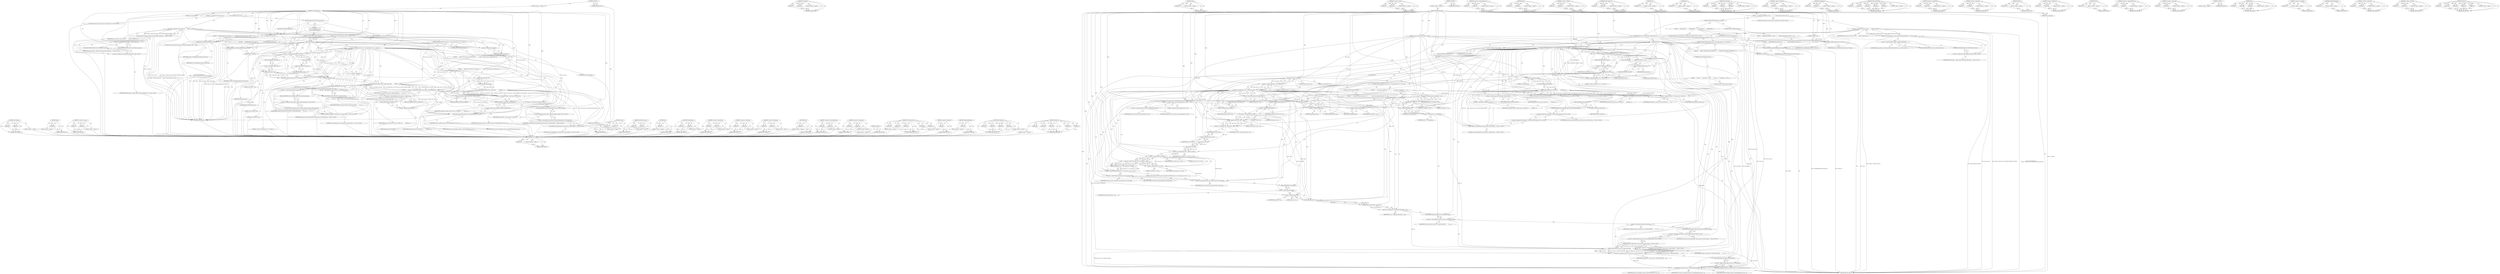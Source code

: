 digraph "GetFavicon" {
vulnerable_204 [label=<(METHOD,NewCallback)>];
vulnerable_205 [label=<(PARAM,p1)>];
vulnerable_206 [label=<(PARAM,p2)>];
vulnerable_207 [label=<(BLOCK,&lt;empty&gt;,&lt;empty&gt;)>];
vulnerable_208 [label=<(METHOD_RETURN,ANY)>];
vulnerable_156 [label=<(METHOD,empty)>];
vulnerable_157 [label=<(PARAM,p1)>];
vulnerable_158 [label=<(BLOCK,&lt;empty&gt;,&lt;empty&gt;)>];
vulnerable_159 [label=<(METHOD_RETURN,ANY)>];
vulnerable_178 [label=<(METHOD,&lt;operator&gt;.equals)>];
vulnerable_179 [label=<(PARAM,p1)>];
vulnerable_180 [label=<(PARAM,p2)>];
vulnerable_181 [label=<(BLOCK,&lt;empty&gt;,&lt;empty&gt;)>];
vulnerable_182 [label=<(METHOD_RETURN,ANY)>];
vulnerable_6 [label=<(METHOD,&lt;global&gt;)<SUB>1</SUB>>];
vulnerable_7 [label=<(BLOCK,&lt;empty&gt;,&lt;empty&gt;)<SUB>1</SUB>>];
vulnerable_8 [label=<(METHOD,StartDataRequest)<SUB>1</SUB>>];
vulnerable_9 [label="<(PARAM,const std::string&amp; path)<SUB>1</SUB>>"];
vulnerable_10 [label=<(PARAM,bool is_incognito)<SUB>2</SUB>>];
vulnerable_11 [label=<(PARAM,int request_id)<SUB>3</SUB>>];
vulnerable_12 [label=<(BLOCK,{
   FaviconService* favicon_service =
       p...,{
   FaviconService* favicon_service =
       p...)<SUB>3</SUB>>];
vulnerable_13 [label="<(LOCAL,FaviconService* favicon_service: FaviconService*)<SUB>4</SUB>>"];
vulnerable_14 [label=<(&lt;operator&gt;.assignment,* favicon_service =
       profile_-&gt;GetFavicon...)<SUB>4</SUB>>];
vulnerable_15 [label=<(IDENTIFIER,favicon_service,* favicon_service =
       profile_-&gt;GetFavicon...)<SUB>4</SUB>>];
vulnerable_16 [label="<(GetFaviconService,profile_-&gt;GetFaviconService(Profile::EXPLICIT_A...)<SUB>5</SUB>>"];
vulnerable_17 [label=<(&lt;operator&gt;.indirectFieldAccess,profile_-&gt;GetFaviconService)<SUB>5</SUB>>];
vulnerable_18 [label="<(IDENTIFIER,profile_,profile_-&gt;GetFaviconService(Profile::EXPLICIT_A...)<SUB>5</SUB>>"];
vulnerable_19 [label=<(FIELD_IDENTIFIER,GetFaviconService,GetFaviconService)<SUB>5</SUB>>];
vulnerable_20 [label="<(&lt;operator&gt;.fieldAccess,Profile::EXPLICIT_ACCESS)<SUB>5</SUB>>"];
vulnerable_21 [label="<(IDENTIFIER,Profile,profile_-&gt;GetFaviconService(Profile::EXPLICIT_A...)<SUB>5</SUB>>"];
vulnerable_22 [label=<(FIELD_IDENTIFIER,EXPLICIT_ACCESS,EXPLICIT_ACCESS)<SUB>5</SUB>>];
vulnerable_23 [label=<(CONTROL_STRUCTURE,IF,if (favicon_service))<SUB>6</SUB>>];
vulnerable_24 [label=<(IDENTIFIER,favicon_service,if (favicon_service))<SUB>6</SUB>>];
vulnerable_25 [label="<(BLOCK,{
    FaviconService::Handle handle;
     if (p...,{
    FaviconService::Handle handle;
     if (p...)<SUB>6</SUB>>"];
vulnerable_26 [label="<(LOCAL,FaviconService.Handle handle: FaviconService.Handle)<SUB>7</SUB>>"];
vulnerable_27 [label=<(CONTROL_STRUCTURE,IF,if (path.empty()))<SUB>8</SUB>>];
vulnerable_28 [label=<(empty,path.empty())<SUB>8</SUB>>];
vulnerable_29 [label=<(&lt;operator&gt;.fieldAccess,path.empty)<SUB>8</SUB>>];
vulnerable_30 [label=<(IDENTIFIER,path,path.empty())<SUB>8</SUB>>];
vulnerable_31 [label=<(FIELD_IDENTIFIER,empty,empty)<SUB>8</SUB>>];
vulnerable_32 [label=<(BLOCK,{
       SendDefaultResponse(request_id);
     ...,{
       SendDefaultResponse(request_id);
     ...)<SUB>8</SUB>>];
vulnerable_33 [label=<(SendDefaultResponse,SendDefaultResponse(request_id))<SUB>9</SUB>>];
vulnerable_34 [label=<(IDENTIFIER,request_id,SendDefaultResponse(request_id))<SUB>9</SUB>>];
vulnerable_35 [label=<(RETURN,return;,return;)<SUB>10</SUB>>];
vulnerable_36 [label=<(CONTROL_STRUCTURE,IF,if (path.size() &gt; 8 &amp;&amp; path.substr(0, 8) == &quot;iconurl/&quot;))<SUB>13</SUB>>];
vulnerable_37 [label=<(&lt;operator&gt;.logicalAnd,path.size() &gt; 8 &amp;&amp; path.substr(0, 8) == &quot;iconurl/&quot;)<SUB>13</SUB>>];
vulnerable_38 [label=<(&lt;operator&gt;.greaterThan,path.size() &gt; 8)<SUB>13</SUB>>];
vulnerable_39 [label=<(size,path.size())<SUB>13</SUB>>];
vulnerable_40 [label=<(&lt;operator&gt;.fieldAccess,path.size)<SUB>13</SUB>>];
vulnerable_41 [label=<(IDENTIFIER,path,path.size())<SUB>13</SUB>>];
vulnerable_42 [label=<(FIELD_IDENTIFIER,size,size)<SUB>13</SUB>>];
vulnerable_43 [label=<(LITERAL,8,path.size() &gt; 8)<SUB>13</SUB>>];
vulnerable_44 [label=<(&lt;operator&gt;.equals,path.substr(0, 8) == &quot;iconurl/&quot;)<SUB>13</SUB>>];
vulnerable_45 [label=<(substr,path.substr(0, 8))<SUB>13</SUB>>];
vulnerable_46 [label=<(&lt;operator&gt;.fieldAccess,path.substr)<SUB>13</SUB>>];
vulnerable_47 [label=<(IDENTIFIER,path,path.substr(0, 8))<SUB>13</SUB>>];
vulnerable_48 [label=<(FIELD_IDENTIFIER,substr,substr)<SUB>13</SUB>>];
vulnerable_49 [label=<(LITERAL,0,path.substr(0, 8))<SUB>13</SUB>>];
vulnerable_50 [label=<(LITERAL,8,path.substr(0, 8))<SUB>13</SUB>>];
vulnerable_51 [label=<(LITERAL,&quot;iconurl/&quot;,path.substr(0, 8) == &quot;iconurl/&quot;)<SUB>13</SUB>>];
vulnerable_52 [label=<(BLOCK,{
       handle = favicon_service-&gt;GetFavicon(
...,{
       handle = favicon_service-&gt;GetFavicon(
...)<SUB>13</SUB>>];
vulnerable_53 [label=<(&lt;operator&gt;.assignment,handle = favicon_service-&gt;GetFavicon(
         ...)<SUB>14</SUB>>];
vulnerable_54 [label=<(IDENTIFIER,handle,handle = favicon_service-&gt;GetFavicon(
         ...)<SUB>14</SUB>>];
vulnerable_55 [label=<(GetFavicon,favicon_service-&gt;GetFavicon(
          GURL(pat...)<SUB>14</SUB>>];
vulnerable_56 [label=<(&lt;operator&gt;.indirectFieldAccess,favicon_service-&gt;GetFavicon)<SUB>14</SUB>>];
vulnerable_57 [label=<(IDENTIFIER,favicon_service,favicon_service-&gt;GetFavicon(
          GURL(pat...)<SUB>14</SUB>>];
vulnerable_58 [label=<(FIELD_IDENTIFIER,GetFavicon,GetFavicon)<SUB>14</SUB>>];
vulnerable_59 [label=<(GURL,GURL(path.substr(8)))<SUB>15</SUB>>];
vulnerable_60 [label=<(substr,path.substr(8))<SUB>15</SUB>>];
vulnerable_61 [label=<(&lt;operator&gt;.fieldAccess,path.substr)<SUB>15</SUB>>];
vulnerable_62 [label=<(IDENTIFIER,path,path.substr(8))<SUB>15</SUB>>];
vulnerable_63 [label=<(FIELD_IDENTIFIER,substr,substr)<SUB>15</SUB>>];
vulnerable_64 [label=<(LITERAL,8,path.substr(8))<SUB>15</SUB>>];
vulnerable_65 [label="<(&lt;operator&gt;.fieldAccess,history::FAVICON)<SUB>16</SUB>>"];
vulnerable_66 [label=<(IDENTIFIER,history,favicon_service-&gt;GetFavicon(
          GURL(pat...)<SUB>16</SUB>>];
vulnerable_67 [label=<(FIELD_IDENTIFIER,FAVICON,FAVICON)<SUB>16</SUB>>];
vulnerable_68 [label=<(&lt;operator&gt;.addressOf,&amp;cancelable_consumer_)<SUB>17</SUB>>];
vulnerable_69 [label=<(IDENTIFIER,cancelable_consumer_,favicon_service-&gt;GetFavicon(
          GURL(pat...)<SUB>17</SUB>>];
vulnerable_70 [label="<(NewCallback,NewCallback(this, &amp;FaviconSource::OnFaviconData...)<SUB>18</SUB>>"];
vulnerable_71 [label="<(LITERAL,this,NewCallback(this, &amp;FaviconSource::OnFaviconData...)<SUB>18</SUB>>"];
vulnerable_72 [label="<(&lt;operator&gt;.addressOf,&amp;FaviconSource::OnFaviconDataAvailable)<SUB>18</SUB>>"];
vulnerable_73 [label="<(&lt;operator&gt;.fieldAccess,FaviconSource::OnFaviconDataAvailable)<SUB>18</SUB>>"];
vulnerable_74 [label="<(IDENTIFIER,FaviconSource,NewCallback(this, &amp;FaviconSource::OnFaviconData...)<SUB>18</SUB>>"];
vulnerable_75 [label=<(FIELD_IDENTIFIER,OnFaviconDataAvailable,OnFaviconDataAvailable)<SUB>18</SUB>>];
vulnerable_76 [label=<(CONTROL_STRUCTURE,ELSE,else)<SUB>19</SUB>>];
vulnerable_77 [label=<(BLOCK,{
       handle = favicon_service-&gt;GetFaviconFo...,{
       handle = favicon_service-&gt;GetFaviconFo...)<SUB>19</SUB>>];
vulnerable_78 [label=<(&lt;operator&gt;.assignment,handle = favicon_service-&gt;GetFaviconForURL(
   ...)<SUB>20</SUB>>];
vulnerable_79 [label=<(IDENTIFIER,handle,handle = favicon_service-&gt;GetFaviconForURL(
   ...)<SUB>20</SUB>>];
vulnerable_80 [label=<(GetFaviconForURL,favicon_service-&gt;GetFaviconForURL(
          GU...)<SUB>20</SUB>>];
vulnerable_81 [label=<(&lt;operator&gt;.indirectFieldAccess,favicon_service-&gt;GetFaviconForURL)<SUB>20</SUB>>];
vulnerable_82 [label=<(IDENTIFIER,favicon_service,favicon_service-&gt;GetFaviconForURL(
          GU...)<SUB>20</SUB>>];
vulnerable_83 [label=<(FIELD_IDENTIFIER,GetFaviconForURL,GetFaviconForURL)<SUB>20</SUB>>];
vulnerable_84 [label=<(GURL,GURL(path))<SUB>21</SUB>>];
vulnerable_85 [label=<(IDENTIFIER,path,GURL(path))<SUB>21</SUB>>];
vulnerable_86 [label=<(IDENTIFIER,icon_types_,favicon_service-&gt;GetFaviconForURL(
          GU...)<SUB>22</SUB>>];
vulnerable_87 [label=<(&lt;operator&gt;.addressOf,&amp;cancelable_consumer_)<SUB>23</SUB>>];
vulnerable_88 [label=<(IDENTIFIER,cancelable_consumer_,favicon_service-&gt;GetFaviconForURL(
          GU...)<SUB>23</SUB>>];
vulnerable_89 [label="<(NewCallback,NewCallback(this, &amp;FaviconSource::OnFaviconData...)<SUB>24</SUB>>"];
vulnerable_90 [label="<(LITERAL,this,NewCallback(this, &amp;FaviconSource::OnFaviconData...)<SUB>24</SUB>>"];
vulnerable_91 [label="<(&lt;operator&gt;.addressOf,&amp;FaviconSource::OnFaviconDataAvailable)<SUB>24</SUB>>"];
vulnerable_92 [label="<(&lt;operator&gt;.fieldAccess,FaviconSource::OnFaviconDataAvailable)<SUB>24</SUB>>"];
vulnerable_93 [label="<(IDENTIFIER,FaviconSource,NewCallback(this, &amp;FaviconSource::OnFaviconData...)<SUB>24</SUB>>"];
vulnerable_94 [label=<(FIELD_IDENTIFIER,OnFaviconDataAvailable,OnFaviconDataAvailable)<SUB>24</SUB>>];
vulnerable_95 [label=<(SetClientData,cancelable_consumer_.SetClientData(favicon_serv...)<SUB>26</SUB>>];
vulnerable_96 [label=<(&lt;operator&gt;.fieldAccess,cancelable_consumer_.SetClientData)<SUB>26</SUB>>];
vulnerable_97 [label=<(IDENTIFIER,cancelable_consumer_,cancelable_consumer_.SetClientData(favicon_serv...)<SUB>26</SUB>>];
vulnerable_98 [label=<(FIELD_IDENTIFIER,SetClientData,SetClientData)<SUB>26</SUB>>];
vulnerable_99 [label=<(IDENTIFIER,favicon_service,cancelable_consumer_.SetClientData(favicon_serv...)<SUB>26</SUB>>];
vulnerable_100 [label=<(IDENTIFIER,handle,cancelable_consumer_.SetClientData(favicon_serv...)<SUB>26</SUB>>];
vulnerable_101 [label=<(IDENTIFIER,request_id,cancelable_consumer_.SetClientData(favicon_serv...)<SUB>26</SUB>>];
vulnerable_102 [label=<(CONTROL_STRUCTURE,ELSE,else)<SUB>27</SUB>>];
vulnerable_103 [label=<(BLOCK,{
    SendResponse(request_id, NULL);
  },{
    SendResponse(request_id, NULL);
  })<SUB>27</SUB>>];
vulnerable_104 [label=<(SendResponse,SendResponse(request_id, NULL))<SUB>28</SUB>>];
vulnerable_105 [label=<(IDENTIFIER,request_id,SendResponse(request_id, NULL))<SUB>28</SUB>>];
vulnerable_106 [label=<(IDENTIFIER,NULL,SendResponse(request_id, NULL))<SUB>28</SUB>>];
vulnerable_107 [label=<(METHOD_RETURN,void)<SUB>1</SUB>>];
vulnerable_109 [label=<(METHOD_RETURN,ANY)<SUB>1</SUB>>];
vulnerable_183 [label=<(METHOD,substr)>];
vulnerable_184 [label=<(PARAM,p1)>];
vulnerable_185 [label=<(PARAM,p2)>];
vulnerable_186 [label=<(BLOCK,&lt;empty&gt;,&lt;empty&gt;)>];
vulnerable_187 [label=<(METHOD_RETURN,ANY)>];
vulnerable_141 [label=<(METHOD,GetFaviconService)>];
vulnerable_142 [label=<(PARAM,p1)>];
vulnerable_143 [label=<(PARAM,p2)>];
vulnerable_144 [label=<(BLOCK,&lt;empty&gt;,&lt;empty&gt;)>];
vulnerable_145 [label=<(METHOD_RETURN,ANY)>];
vulnerable_174 [label=<(METHOD,size)>];
vulnerable_175 [label=<(PARAM,p1)>];
vulnerable_176 [label=<(BLOCK,&lt;empty&gt;,&lt;empty&gt;)>];
vulnerable_177 [label=<(METHOD_RETURN,ANY)>];
vulnerable_224 [label=<(METHOD,SendResponse)>];
vulnerable_225 [label=<(PARAM,p1)>];
vulnerable_226 [label=<(PARAM,p2)>];
vulnerable_227 [label=<(BLOCK,&lt;empty&gt;,&lt;empty&gt;)>];
vulnerable_228 [label=<(METHOD_RETURN,ANY)>];
vulnerable_169 [label=<(METHOD,&lt;operator&gt;.greaterThan)>];
vulnerable_170 [label=<(PARAM,p1)>];
vulnerable_171 [label=<(PARAM,p2)>];
vulnerable_172 [label=<(BLOCK,&lt;empty&gt;,&lt;empty&gt;)>];
vulnerable_173 [label=<(METHOD_RETURN,ANY)>];
vulnerable_164 [label=<(METHOD,&lt;operator&gt;.logicalAnd)>];
vulnerable_165 [label=<(PARAM,p1)>];
vulnerable_166 [label=<(PARAM,p2)>];
vulnerable_167 [label=<(BLOCK,&lt;empty&gt;,&lt;empty&gt;)>];
vulnerable_168 [label=<(METHOD_RETURN,ANY)>];
vulnerable_151 [label=<(METHOD,&lt;operator&gt;.fieldAccess)>];
vulnerable_152 [label=<(PARAM,p1)>];
vulnerable_153 [label=<(PARAM,p2)>];
vulnerable_154 [label=<(BLOCK,&lt;empty&gt;,&lt;empty&gt;)>];
vulnerable_155 [label=<(METHOD_RETURN,ANY)>];
vulnerable_196 [label=<(METHOD,GURL)>];
vulnerable_197 [label=<(PARAM,p1)>];
vulnerable_198 [label=<(BLOCK,&lt;empty&gt;,&lt;empty&gt;)>];
vulnerable_199 [label=<(METHOD_RETURN,ANY)>];
vulnerable_146 [label=<(METHOD,&lt;operator&gt;.indirectFieldAccess)>];
vulnerable_147 [label=<(PARAM,p1)>];
vulnerable_148 [label=<(PARAM,p2)>];
vulnerable_149 [label=<(BLOCK,&lt;empty&gt;,&lt;empty&gt;)>];
vulnerable_150 [label=<(METHOD_RETURN,ANY)>];
vulnerable_136 [label=<(METHOD,&lt;operator&gt;.assignment)>];
vulnerable_137 [label=<(PARAM,p1)>];
vulnerable_138 [label=<(PARAM,p2)>];
vulnerable_139 [label=<(BLOCK,&lt;empty&gt;,&lt;empty&gt;)>];
vulnerable_140 [label=<(METHOD_RETURN,ANY)>];
vulnerable_130 [label=<(METHOD,&lt;global&gt;)<SUB>1</SUB>>];
vulnerable_131 [label=<(BLOCK,&lt;empty&gt;,&lt;empty&gt;)>];
vulnerable_132 [label=<(METHOD_RETURN,ANY)>];
vulnerable_209 [label=<(METHOD,GetFaviconForURL)>];
vulnerable_210 [label=<(PARAM,p1)>];
vulnerable_211 [label=<(PARAM,p2)>];
vulnerable_212 [label=<(PARAM,p3)>];
vulnerable_213 [label=<(PARAM,p4)>];
vulnerable_214 [label=<(PARAM,p5)>];
vulnerable_215 [label=<(BLOCK,&lt;empty&gt;,&lt;empty&gt;)>];
vulnerable_216 [label=<(METHOD_RETURN,ANY)>];
vulnerable_200 [label=<(METHOD,&lt;operator&gt;.addressOf)>];
vulnerable_201 [label=<(PARAM,p1)>];
vulnerable_202 [label=<(BLOCK,&lt;empty&gt;,&lt;empty&gt;)>];
vulnerable_203 [label=<(METHOD_RETURN,ANY)>];
vulnerable_160 [label=<(METHOD,SendDefaultResponse)>];
vulnerable_161 [label=<(PARAM,p1)>];
vulnerable_162 [label=<(BLOCK,&lt;empty&gt;,&lt;empty&gt;)>];
vulnerable_163 [label=<(METHOD_RETURN,ANY)>];
vulnerable_217 [label=<(METHOD,SetClientData)>];
vulnerable_218 [label=<(PARAM,p1)>];
vulnerable_219 [label=<(PARAM,p2)>];
vulnerable_220 [label=<(PARAM,p3)>];
vulnerable_221 [label=<(PARAM,p4)>];
vulnerable_222 [label=<(BLOCK,&lt;empty&gt;,&lt;empty&gt;)>];
vulnerable_223 [label=<(METHOD_RETURN,ANY)>];
vulnerable_188 [label=<(METHOD,GetFavicon)>];
vulnerable_189 [label=<(PARAM,p1)>];
vulnerable_190 [label=<(PARAM,p2)>];
vulnerable_191 [label=<(PARAM,p3)>];
vulnerable_192 [label=<(PARAM,p4)>];
vulnerable_193 [label=<(PARAM,p5)>];
vulnerable_194 [label=<(BLOCK,&lt;empty&gt;,&lt;empty&gt;)>];
vulnerable_195 [label=<(METHOD_RETURN,ANY)>];
fixed_315 [label=<(METHOD,c_str)>];
fixed_316 [label=<(PARAM,p1)>];
fixed_317 [label=<(BLOCK,&lt;empty&gt;,&lt;empty&gt;)>];
fixed_318 [label=<(METHOD_RETURN,ANY)>];
fixed_295 [label=<(METHOD,NewCallback)>];
fixed_296 [label=<(PARAM,p1)>];
fixed_297 [label=<(PARAM,p2)>];
fixed_298 [label=<(BLOCK,&lt;empty&gt;,&lt;empty&gt;)>];
fixed_299 [label=<(METHOD_RETURN,ANY)>];
fixed_247 [label=<(METHOD,empty)>];
fixed_248 [label=<(PARAM,p1)>];
fixed_249 [label=<(BLOCK,&lt;empty&gt;,&lt;empty&gt;)>];
fixed_250 [label=<(METHOD_RETURN,ANY)>];
fixed_269 [label=<(METHOD,&lt;operator&gt;.equals)>];
fixed_270 [label=<(PARAM,p1)>];
fixed_271 [label=<(PARAM,p2)>];
fixed_272 [label=<(BLOCK,&lt;empty&gt;,&lt;empty&gt;)>];
fixed_273 [label=<(METHOD_RETURN,ANY)>];
fixed_6 [label=<(METHOD,&lt;global&gt;)<SUB>1</SUB>>];
fixed_7 [label=<(BLOCK,&lt;empty&gt;,&lt;empty&gt;)<SUB>1</SUB>>];
fixed_8 [label=<(METHOD,StartDataRequest)<SUB>1</SUB>>];
fixed_9 [label="<(PARAM,const std::string&amp; path)<SUB>1</SUB>>"];
fixed_10 [label=<(PARAM,bool is_incognito)<SUB>2</SUB>>];
fixed_11 [label=<(PARAM,int request_id)<SUB>3</SUB>>];
fixed_12 [label=<(BLOCK,{
   FaviconService* favicon_service =
       p...,{
   FaviconService* favicon_service =
       p...)<SUB>3</SUB>>];
fixed_13 [label="<(LOCAL,FaviconService* favicon_service: FaviconService*)<SUB>4</SUB>>"];
fixed_14 [label=<(&lt;operator&gt;.assignment,* favicon_service =
       profile_-&gt;GetFavicon...)<SUB>4</SUB>>];
fixed_15 [label=<(IDENTIFIER,favicon_service,* favicon_service =
       profile_-&gt;GetFavicon...)<SUB>4</SUB>>];
fixed_16 [label="<(GetFaviconService,profile_-&gt;GetFaviconService(Profile::EXPLICIT_A...)<SUB>5</SUB>>"];
fixed_17 [label=<(&lt;operator&gt;.indirectFieldAccess,profile_-&gt;GetFaviconService)<SUB>5</SUB>>];
fixed_18 [label="<(IDENTIFIER,profile_,profile_-&gt;GetFaviconService(Profile::EXPLICIT_A...)<SUB>5</SUB>>"];
fixed_19 [label=<(FIELD_IDENTIFIER,GetFaviconService,GetFaviconService)<SUB>5</SUB>>];
fixed_20 [label="<(&lt;operator&gt;.fieldAccess,Profile::EXPLICIT_ACCESS)<SUB>5</SUB>>"];
fixed_21 [label="<(IDENTIFIER,Profile,profile_-&gt;GetFaviconService(Profile::EXPLICIT_A...)<SUB>5</SUB>>"];
fixed_22 [label=<(FIELD_IDENTIFIER,EXPLICIT_ACCESS,EXPLICIT_ACCESS)<SUB>5</SUB>>];
fixed_23 [label=<(CONTROL_STRUCTURE,IF,if (favicon_service))<SUB>6</SUB>>];
fixed_24 [label=<(IDENTIFIER,favicon_service,if (favicon_service))<SUB>6</SUB>>];
fixed_25 [label=<(BLOCK,{
     if (path.empty()) {
       SendDefaultRe...,{
     if (path.empty()) {
       SendDefaultRe...)<SUB>6</SUB>>];
fixed_26 [label=<(CONTROL_STRUCTURE,IF,if (path.empty()))<SUB>7</SUB>>];
fixed_27 [label=<(empty,path.empty())<SUB>7</SUB>>];
fixed_28 [label=<(&lt;operator&gt;.fieldAccess,path.empty)<SUB>7</SUB>>];
fixed_29 [label=<(IDENTIFIER,path,path.empty())<SUB>7</SUB>>];
fixed_30 [label=<(FIELD_IDENTIFIER,empty,empty)<SUB>7</SUB>>];
fixed_31 [label=<(BLOCK,{
       SendDefaultResponse(request_id);
     ...,{
       SendDefaultResponse(request_id);
     ...)<SUB>7</SUB>>];
fixed_32 [label=<(SendDefaultResponse,SendDefaultResponse(request_id))<SUB>8</SUB>>];
fixed_33 [label=<(IDENTIFIER,request_id,SendDefaultResponse(request_id))<SUB>8</SUB>>];
fixed_34 [label=<(RETURN,return;,return;)<SUB>9</SUB>>];
fixed_35 [label="<(LOCAL,FaviconService.Handle handle: FaviconService.Handle)<SUB>12</SUB>>"];
fixed_36 [label=<(CONTROL_STRUCTURE,IF,if (path.size() &gt; 8 &amp;&amp; path.substr(0, 8) == &quot;iconurl/&quot;))<SUB>13</SUB>>];
fixed_37 [label=<(&lt;operator&gt;.logicalAnd,path.size() &gt; 8 &amp;&amp; path.substr(0, 8) == &quot;iconurl/&quot;)<SUB>13</SUB>>];
fixed_38 [label=<(&lt;operator&gt;.greaterThan,path.size() &gt; 8)<SUB>13</SUB>>];
fixed_39 [label=<(size,path.size())<SUB>13</SUB>>];
fixed_40 [label=<(&lt;operator&gt;.fieldAccess,path.size)<SUB>13</SUB>>];
fixed_41 [label=<(IDENTIFIER,path,path.size())<SUB>13</SUB>>];
fixed_42 [label=<(FIELD_IDENTIFIER,size,size)<SUB>13</SUB>>];
fixed_43 [label=<(LITERAL,8,path.size() &gt; 8)<SUB>13</SUB>>];
fixed_44 [label=<(&lt;operator&gt;.equals,path.substr(0, 8) == &quot;iconurl/&quot;)<SUB>13</SUB>>];
fixed_45 [label=<(substr,path.substr(0, 8))<SUB>13</SUB>>];
fixed_46 [label=<(&lt;operator&gt;.fieldAccess,path.substr)<SUB>13</SUB>>];
fixed_47 [label=<(IDENTIFIER,path,path.substr(0, 8))<SUB>13</SUB>>];
fixed_48 [label=<(FIELD_IDENTIFIER,substr,substr)<SUB>13</SUB>>];
fixed_49 [label=<(LITERAL,0,path.substr(0, 8))<SUB>13</SUB>>];
fixed_50 [label=<(LITERAL,8,path.substr(0, 8))<SUB>13</SUB>>];
fixed_51 [label=<(LITERAL,&quot;iconurl/&quot;,path.substr(0, 8) == &quot;iconurl/&quot;)<SUB>13</SUB>>];
fixed_52 [label=<(BLOCK,{
       handle = favicon_service-&gt;GetFavicon(
...,{
       handle = favicon_service-&gt;GetFavicon(
...)<SUB>13</SUB>>];
fixed_53 [label=<(&lt;operator&gt;.assignment,handle = favicon_service-&gt;GetFavicon(
         ...)<SUB>14</SUB>>];
fixed_54 [label=<(IDENTIFIER,handle,handle = favicon_service-&gt;GetFavicon(
         ...)<SUB>14</SUB>>];
fixed_55 [label=<(GetFavicon,favicon_service-&gt;GetFavicon(
          GURL(pat...)<SUB>14</SUB>>];
fixed_56 [label=<(&lt;operator&gt;.indirectFieldAccess,favicon_service-&gt;GetFavicon)<SUB>14</SUB>>];
fixed_57 [label=<(IDENTIFIER,favicon_service,favicon_service-&gt;GetFavicon(
          GURL(pat...)<SUB>14</SUB>>];
fixed_58 [label=<(FIELD_IDENTIFIER,GetFavicon,GetFavicon)<SUB>14</SUB>>];
fixed_59 [label=<(GURL,GURL(path.substr(8)))<SUB>15</SUB>>];
fixed_60 [label=<(substr,path.substr(8))<SUB>15</SUB>>];
fixed_61 [label=<(&lt;operator&gt;.fieldAccess,path.substr)<SUB>15</SUB>>];
fixed_62 [label=<(IDENTIFIER,path,path.substr(8))<SUB>15</SUB>>];
fixed_63 [label=<(FIELD_IDENTIFIER,substr,substr)<SUB>15</SUB>>];
fixed_64 [label=<(LITERAL,8,path.substr(8))<SUB>15</SUB>>];
fixed_65 [label="<(&lt;operator&gt;.fieldAccess,history::FAVICON)<SUB>16</SUB>>"];
fixed_66 [label=<(IDENTIFIER,history,favicon_service-&gt;GetFavicon(
          GURL(pat...)<SUB>16</SUB>>];
fixed_67 [label=<(FIELD_IDENTIFIER,FAVICON,FAVICON)<SUB>16</SUB>>];
fixed_68 [label=<(&lt;operator&gt;.addressOf,&amp;cancelable_consumer_)<SUB>17</SUB>>];
fixed_69 [label=<(IDENTIFIER,cancelable_consumer_,favicon_service-&gt;GetFavicon(
          GURL(pat...)<SUB>17</SUB>>];
fixed_70 [label="<(NewCallback,NewCallback(this, &amp;FaviconSource::OnFaviconData...)<SUB>18</SUB>>"];
fixed_71 [label="<(LITERAL,this,NewCallback(this, &amp;FaviconSource::OnFaviconData...)<SUB>18</SUB>>"];
fixed_72 [label="<(&lt;operator&gt;.addressOf,&amp;FaviconSource::OnFaviconDataAvailable)<SUB>18</SUB>>"];
fixed_73 [label="<(&lt;operator&gt;.fieldAccess,FaviconSource::OnFaviconDataAvailable)<SUB>18</SUB>>"];
fixed_74 [label="<(IDENTIFIER,FaviconSource,NewCallback(this, &amp;FaviconSource::OnFaviconData...)<SUB>18</SUB>>"];
fixed_75 [label=<(FIELD_IDENTIFIER,OnFaviconDataAvailable,OnFaviconDataAvailable)<SUB>18</SUB>>];
fixed_76 [label=<(CONTROL_STRUCTURE,ELSE,else)<SUB>19</SUB>>];
fixed_77 [label=<(BLOCK,{
      GURL url;

      if (path.size() &gt; 5 &amp;&amp;...,{
      GURL url;

      if (path.size() &gt; 5 &amp;&amp;...)<SUB>19</SUB>>];
fixed_78 [label="<(LOCAL,GURL url: GURL)<SUB>20</SUB>>"];
fixed_79 [label=<(CONTROL_STRUCTURE,IF,if (path.size() &gt; 5 &amp;&amp; path.substr(0, 5) == &quot;size/&quot;))<SUB>22</SUB>>];
fixed_80 [label=<(&lt;operator&gt;.logicalAnd,path.size() &gt; 5 &amp;&amp; path.substr(0, 5) == &quot;size/&quot;)<SUB>22</SUB>>];
fixed_81 [label=<(&lt;operator&gt;.greaterThan,path.size() &gt; 5)<SUB>22</SUB>>];
fixed_82 [label=<(size,path.size())<SUB>22</SUB>>];
fixed_83 [label=<(&lt;operator&gt;.fieldAccess,path.size)<SUB>22</SUB>>];
fixed_84 [label=<(IDENTIFIER,path,path.size())<SUB>22</SUB>>];
fixed_85 [label=<(FIELD_IDENTIFIER,size,size)<SUB>22</SUB>>];
fixed_86 [label=<(LITERAL,5,path.size() &gt; 5)<SUB>22</SUB>>];
fixed_87 [label=<(&lt;operator&gt;.equals,path.substr(0, 5) == &quot;size/&quot;)<SUB>22</SUB>>];
fixed_88 [label=<(substr,path.substr(0, 5))<SUB>22</SUB>>];
fixed_89 [label=<(&lt;operator&gt;.fieldAccess,path.substr)<SUB>22</SUB>>];
fixed_90 [label=<(IDENTIFIER,path,path.substr(0, 5))<SUB>22</SUB>>];
fixed_91 [label=<(FIELD_IDENTIFIER,substr,substr)<SUB>22</SUB>>];
fixed_92 [label=<(LITERAL,0,path.substr(0, 5))<SUB>22</SUB>>];
fixed_93 [label=<(LITERAL,5,path.substr(0, 5))<SUB>22</SUB>>];
fixed_94 [label=<(LITERAL,&quot;size/&quot;,path.substr(0, 5) == &quot;size/&quot;)<SUB>22</SUB>>];
fixed_95 [label=<(BLOCK,{
        size_t slash = path.find(&quot;/&quot;, 5);
   ...,{
        size_t slash = path.find(&quot;/&quot;, 5);
   ...)<SUB>22</SUB>>];
fixed_96 [label="<(LOCAL,size_t slash: size_t)<SUB>23</SUB>>"];
fixed_97 [label=<(&lt;operator&gt;.assignment,slash = path.find(&quot;/&quot;, 5))<SUB>23</SUB>>];
fixed_98 [label=<(IDENTIFIER,slash,slash = path.find(&quot;/&quot;, 5))<SUB>23</SUB>>];
fixed_99 [label=<(find,path.find(&quot;/&quot;, 5))<SUB>23</SUB>>];
fixed_100 [label=<(&lt;operator&gt;.fieldAccess,path.find)<SUB>23</SUB>>];
fixed_101 [label=<(IDENTIFIER,path,path.find(&quot;/&quot;, 5))<SUB>23</SUB>>];
fixed_102 [label=<(FIELD_IDENTIFIER,find,find)<SUB>23</SUB>>];
fixed_103 [label=<(LITERAL,&quot;/&quot;,path.find(&quot;/&quot;, 5))<SUB>23</SUB>>];
fixed_104 [label=<(LITERAL,5,path.find(&quot;/&quot;, 5))<SUB>23</SUB>>];
fixed_105 [label="<(LOCAL,std.string size: std.string)<SUB>24</SUB>>"];
fixed_106 [label=<(&lt;operator&gt;.assignment,size = path.substr(5, slash - 5))<SUB>24</SUB>>];
fixed_107 [label=<(IDENTIFIER,size,size = path.substr(5, slash - 5))<SUB>24</SUB>>];
fixed_108 [label=<(substr,path.substr(5, slash - 5))<SUB>24</SUB>>];
fixed_109 [label=<(&lt;operator&gt;.fieldAccess,path.substr)<SUB>24</SUB>>];
fixed_110 [label=<(IDENTIFIER,path,path.substr(5, slash - 5))<SUB>24</SUB>>];
fixed_111 [label=<(FIELD_IDENTIFIER,substr,substr)<SUB>24</SUB>>];
fixed_112 [label=<(LITERAL,5,path.substr(5, slash - 5))<SUB>24</SUB>>];
fixed_113 [label=<(&lt;operator&gt;.subtraction,slash - 5)<SUB>24</SUB>>];
fixed_114 [label=<(IDENTIFIER,slash,slash - 5)<SUB>24</SUB>>];
fixed_115 [label=<(LITERAL,5,slash - 5)<SUB>24</SUB>>];
fixed_116 [label="<(LOCAL,int pixel_size: int)<SUB>25</SUB>>"];
fixed_117 [label=<(&lt;operator&gt;.assignment,pixel_size = atoi(size.c_str()))<SUB>25</SUB>>];
fixed_118 [label=<(IDENTIFIER,pixel_size,pixel_size = atoi(size.c_str()))<SUB>25</SUB>>];
fixed_119 [label=<(atoi,atoi(size.c_str()))<SUB>25</SUB>>];
fixed_120 [label=<(c_str,size.c_str())<SUB>25</SUB>>];
fixed_121 [label=<(&lt;operator&gt;.fieldAccess,size.c_str)<SUB>25</SUB>>];
fixed_122 [label=<(IDENTIFIER,size,size.c_str())<SUB>25</SUB>>];
fixed_123 [label=<(FIELD_IDENTIFIER,c_str,c_str)<SUB>25</SUB>>];
fixed_124 [label=<(&lt;operator&gt;.shiftLeft,CHECK(pixel_size == 32 || pixel_size == 16) &lt;&lt;
...)<SUB>26</SUB>>];
fixed_125 [label=<(CHECK,CHECK(pixel_size == 32 || pixel_size == 16))<SUB>26</SUB>>];
fixed_126 [label=<(&lt;operator&gt;.logicalOr,pixel_size == 32 || pixel_size == 16)<SUB>26</SUB>>];
fixed_127 [label=<(&lt;operator&gt;.equals,pixel_size == 32)<SUB>26</SUB>>];
fixed_128 [label=<(IDENTIFIER,pixel_size,pixel_size == 32)<SUB>26</SUB>>];
fixed_129 [label=<(LITERAL,32,pixel_size == 32)<SUB>26</SUB>>];
fixed_130 [label=<(&lt;operator&gt;.equals,pixel_size == 16)<SUB>26</SUB>>];
fixed_131 [label=<(IDENTIFIER,pixel_size,pixel_size == 16)<SUB>26</SUB>>];
fixed_132 [label=<(LITERAL,16,pixel_size == 16)<SUB>26</SUB>>];
fixed_133 [label=<(LITERAL,&quot;only 32x32 and 16x16 icons are supported&quot;,CHECK(pixel_size == 32 || pixel_size == 16) &lt;&lt;
...)<SUB>27</SUB>>];
fixed_134 [label=<(&lt;operator&gt;.assignment,request_size_map_[request_id] = pixel_size)<SUB>28</SUB>>];
fixed_135 [label=<(&lt;operator&gt;.indirectIndexAccess,request_size_map_[request_id])<SUB>28</SUB>>];
fixed_136 [label=<(IDENTIFIER,request_size_map_,request_size_map_[request_id] = pixel_size)<SUB>28</SUB>>];
fixed_137 [label=<(IDENTIFIER,request_id,request_size_map_[request_id] = pixel_size)<SUB>28</SUB>>];
fixed_138 [label=<(IDENTIFIER,pixel_size,request_size_map_[request_id] = pixel_size)<SUB>28</SUB>>];
fixed_139 [label=<(&lt;operator&gt;.assignment,url = GURL(path.substr(slash + 1)))<SUB>29</SUB>>];
fixed_140 [label=<(IDENTIFIER,url,url = GURL(path.substr(slash + 1)))<SUB>29</SUB>>];
fixed_141 [label=<(GURL,GURL(path.substr(slash + 1)))<SUB>29</SUB>>];
fixed_142 [label=<(substr,path.substr(slash + 1))<SUB>29</SUB>>];
fixed_143 [label=<(&lt;operator&gt;.fieldAccess,path.substr)<SUB>29</SUB>>];
fixed_144 [label=<(IDENTIFIER,path,path.substr(slash + 1))<SUB>29</SUB>>];
fixed_145 [label=<(FIELD_IDENTIFIER,substr,substr)<SUB>29</SUB>>];
fixed_146 [label=<(&lt;operator&gt;.addition,slash + 1)<SUB>29</SUB>>];
fixed_147 [label=<(IDENTIFIER,slash,slash + 1)<SUB>29</SUB>>];
fixed_148 [label=<(LITERAL,1,slash + 1)<SUB>29</SUB>>];
fixed_149 [label=<(CONTROL_STRUCTURE,ELSE,else)<SUB>30</SUB>>];
fixed_150 [label=<(BLOCK,{
        request_size_map_[request_id] = 16;
 ...,{
        request_size_map_[request_id] = 16;
 ...)<SUB>30</SUB>>];
fixed_151 [label=<(&lt;operator&gt;.assignment,request_size_map_[request_id] = 16)<SUB>31</SUB>>];
fixed_152 [label=<(&lt;operator&gt;.indirectIndexAccess,request_size_map_[request_id])<SUB>31</SUB>>];
fixed_153 [label=<(IDENTIFIER,request_size_map_,request_size_map_[request_id] = 16)<SUB>31</SUB>>];
fixed_154 [label=<(IDENTIFIER,request_id,request_size_map_[request_id] = 16)<SUB>31</SUB>>];
fixed_155 [label=<(LITERAL,16,request_size_map_[request_id] = 16)<SUB>31</SUB>>];
fixed_156 [label=<(&lt;operator&gt;.assignment,url = GURL(path))<SUB>32</SUB>>];
fixed_157 [label=<(IDENTIFIER,url,url = GURL(path))<SUB>32</SUB>>];
fixed_158 [label=<(GURL,GURL(path))<SUB>32</SUB>>];
fixed_159 [label=<(IDENTIFIER,path,GURL(path))<SUB>32</SUB>>];
fixed_160 [label=<(&lt;operator&gt;.assignment,handle = favicon_service-&gt;GetFaviconForURL(
   ...)<SUB>36</SUB>>];
fixed_161 [label=<(IDENTIFIER,handle,handle = favicon_service-&gt;GetFaviconForURL(
   ...)<SUB>36</SUB>>];
fixed_162 [label=<(GetFaviconForURL,favicon_service-&gt;GetFaviconForURL(
          ur...)<SUB>36</SUB>>];
fixed_163 [label=<(&lt;operator&gt;.indirectFieldAccess,favicon_service-&gt;GetFaviconForURL)<SUB>36</SUB>>];
fixed_164 [label=<(IDENTIFIER,favicon_service,favicon_service-&gt;GetFaviconForURL(
          ur...)<SUB>36</SUB>>];
fixed_165 [label=<(FIELD_IDENTIFIER,GetFaviconForURL,GetFaviconForURL)<SUB>36</SUB>>];
fixed_166 [label=<(IDENTIFIER,url,favicon_service-&gt;GetFaviconForURL(
          ur...)<SUB>37</SUB>>];
fixed_167 [label=<(IDENTIFIER,icon_types_,favicon_service-&gt;GetFaviconForURL(
          ur...)<SUB>38</SUB>>];
fixed_168 [label=<(&lt;operator&gt;.addressOf,&amp;cancelable_consumer_)<SUB>39</SUB>>];
fixed_169 [label=<(IDENTIFIER,cancelable_consumer_,favicon_service-&gt;GetFaviconForURL(
          ur...)<SUB>39</SUB>>];
fixed_170 [label="<(NewCallback,NewCallback(this, &amp;FaviconSource::OnFaviconData...)<SUB>40</SUB>>"];
fixed_171 [label="<(LITERAL,this,NewCallback(this, &amp;FaviconSource::OnFaviconData...)<SUB>40</SUB>>"];
fixed_172 [label="<(&lt;operator&gt;.addressOf,&amp;FaviconSource::OnFaviconDataAvailable)<SUB>40</SUB>>"];
fixed_173 [label="<(&lt;operator&gt;.fieldAccess,FaviconSource::OnFaviconDataAvailable)<SUB>40</SUB>>"];
fixed_174 [label="<(IDENTIFIER,FaviconSource,NewCallback(this, &amp;FaviconSource::OnFaviconData...)<SUB>40</SUB>>"];
fixed_175 [label=<(FIELD_IDENTIFIER,OnFaviconDataAvailable,OnFaviconDataAvailable)<SUB>40</SUB>>];
fixed_176 [label=<(SetClientData,cancelable_consumer_.SetClientData(favicon_serv...)<SUB>42</SUB>>];
fixed_177 [label=<(&lt;operator&gt;.fieldAccess,cancelable_consumer_.SetClientData)<SUB>42</SUB>>];
fixed_178 [label=<(IDENTIFIER,cancelable_consumer_,cancelable_consumer_.SetClientData(favicon_serv...)<SUB>42</SUB>>];
fixed_179 [label=<(FIELD_IDENTIFIER,SetClientData,SetClientData)<SUB>42</SUB>>];
fixed_180 [label=<(IDENTIFIER,favicon_service,cancelable_consumer_.SetClientData(favicon_serv...)<SUB>42</SUB>>];
fixed_181 [label=<(IDENTIFIER,handle,cancelable_consumer_.SetClientData(favicon_serv...)<SUB>42</SUB>>];
fixed_182 [label=<(IDENTIFIER,request_id,cancelable_consumer_.SetClientData(favicon_serv...)<SUB>42</SUB>>];
fixed_183 [label=<(CONTROL_STRUCTURE,ELSE,else)<SUB>43</SUB>>];
fixed_184 [label=<(BLOCK,{
    SendResponse(request_id, NULL);
  },{
    SendResponse(request_id, NULL);
  })<SUB>43</SUB>>];
fixed_185 [label=<(SendResponse,SendResponse(request_id, NULL))<SUB>44</SUB>>];
fixed_186 [label=<(IDENTIFIER,request_id,SendResponse(request_id, NULL))<SUB>44</SUB>>];
fixed_187 [label=<(IDENTIFIER,NULL,SendResponse(request_id, NULL))<SUB>44</SUB>>];
fixed_188 [label=<(METHOD_RETURN,void)<SUB>1</SUB>>];
fixed_190 [label=<(METHOD_RETURN,ANY)<SUB>1</SUB>>];
fixed_333 [label=<(METHOD,&lt;operator&gt;.indirectIndexAccess)>];
fixed_334 [label=<(PARAM,p1)>];
fixed_335 [label=<(PARAM,p2)>];
fixed_336 [label=<(BLOCK,&lt;empty&gt;,&lt;empty&gt;)>];
fixed_337 [label=<(METHOD_RETURN,ANY)>];
fixed_274 [label=<(METHOD,substr)>];
fixed_275 [label=<(PARAM,p1)>];
fixed_276 [label=<(PARAM,p2)>];
fixed_277 [label=<(BLOCK,&lt;empty&gt;,&lt;empty&gt;)>];
fixed_278 [label=<(METHOD_RETURN,ANY)>];
fixed_338 [label=<(METHOD,&lt;operator&gt;.addition)>];
fixed_339 [label=<(PARAM,p1)>];
fixed_340 [label=<(PARAM,p2)>];
fixed_341 [label=<(BLOCK,&lt;empty&gt;,&lt;empty&gt;)>];
fixed_342 [label=<(METHOD_RETURN,ANY)>];
fixed_232 [label=<(METHOD,GetFaviconService)>];
fixed_233 [label=<(PARAM,p1)>];
fixed_234 [label=<(PARAM,p2)>];
fixed_235 [label=<(BLOCK,&lt;empty&gt;,&lt;empty&gt;)>];
fixed_236 [label=<(METHOD_RETURN,ANY)>];
fixed_265 [label=<(METHOD,size)>];
fixed_266 [label=<(PARAM,p1)>];
fixed_267 [label=<(BLOCK,&lt;empty&gt;,&lt;empty&gt;)>];
fixed_268 [label=<(METHOD_RETURN,ANY)>];
fixed_311 [label=<(METHOD,atoi)>];
fixed_312 [label=<(PARAM,p1)>];
fixed_313 [label=<(BLOCK,&lt;empty&gt;,&lt;empty&gt;)>];
fixed_314 [label=<(METHOD_RETURN,ANY)>];
fixed_351 [label=<(METHOD,SetClientData)>];
fixed_352 [label=<(PARAM,p1)>];
fixed_353 [label=<(PARAM,p2)>];
fixed_354 [label=<(PARAM,p3)>];
fixed_355 [label=<(PARAM,p4)>];
fixed_356 [label=<(BLOCK,&lt;empty&gt;,&lt;empty&gt;)>];
fixed_357 [label=<(METHOD_RETURN,ANY)>];
fixed_319 [label=<(METHOD,&lt;operator&gt;.shiftLeft)>];
fixed_320 [label=<(PARAM,p1)>];
fixed_321 [label=<(PARAM,p2)>];
fixed_322 [label=<(BLOCK,&lt;empty&gt;,&lt;empty&gt;)>];
fixed_323 [label=<(METHOD_RETURN,ANY)>];
fixed_358 [label=<(METHOD,SendResponse)>];
fixed_359 [label=<(PARAM,p1)>];
fixed_360 [label=<(PARAM,p2)>];
fixed_361 [label=<(BLOCK,&lt;empty&gt;,&lt;empty&gt;)>];
fixed_362 [label=<(METHOD_RETURN,ANY)>];
fixed_343 [label=<(METHOD,GetFaviconForURL)>];
fixed_344 [label=<(PARAM,p1)>];
fixed_345 [label=<(PARAM,p2)>];
fixed_346 [label=<(PARAM,p3)>];
fixed_347 [label=<(PARAM,p4)>];
fixed_348 [label=<(PARAM,p5)>];
fixed_349 [label=<(BLOCK,&lt;empty&gt;,&lt;empty&gt;)>];
fixed_350 [label=<(METHOD_RETURN,ANY)>];
fixed_260 [label=<(METHOD,&lt;operator&gt;.greaterThan)>];
fixed_261 [label=<(PARAM,p1)>];
fixed_262 [label=<(PARAM,p2)>];
fixed_263 [label=<(BLOCK,&lt;empty&gt;,&lt;empty&gt;)>];
fixed_264 [label=<(METHOD_RETURN,ANY)>];
fixed_255 [label=<(METHOD,&lt;operator&gt;.logicalAnd)>];
fixed_256 [label=<(PARAM,p1)>];
fixed_257 [label=<(PARAM,p2)>];
fixed_258 [label=<(BLOCK,&lt;empty&gt;,&lt;empty&gt;)>];
fixed_259 [label=<(METHOD_RETURN,ANY)>];
fixed_324 [label=<(METHOD,CHECK)>];
fixed_325 [label=<(PARAM,p1)>];
fixed_326 [label=<(BLOCK,&lt;empty&gt;,&lt;empty&gt;)>];
fixed_327 [label=<(METHOD_RETURN,ANY)>];
fixed_242 [label=<(METHOD,&lt;operator&gt;.fieldAccess)>];
fixed_243 [label=<(PARAM,p1)>];
fixed_244 [label=<(PARAM,p2)>];
fixed_245 [label=<(BLOCK,&lt;empty&gt;,&lt;empty&gt;)>];
fixed_246 [label=<(METHOD_RETURN,ANY)>];
fixed_287 [label=<(METHOD,GURL)>];
fixed_288 [label=<(PARAM,p1)>];
fixed_289 [label=<(BLOCK,&lt;empty&gt;,&lt;empty&gt;)>];
fixed_290 [label=<(METHOD_RETURN,ANY)>];
fixed_237 [label=<(METHOD,&lt;operator&gt;.indirectFieldAccess)>];
fixed_238 [label=<(PARAM,p1)>];
fixed_239 [label=<(PARAM,p2)>];
fixed_240 [label=<(BLOCK,&lt;empty&gt;,&lt;empty&gt;)>];
fixed_241 [label=<(METHOD_RETURN,ANY)>];
fixed_227 [label=<(METHOD,&lt;operator&gt;.assignment)>];
fixed_228 [label=<(PARAM,p1)>];
fixed_229 [label=<(PARAM,p2)>];
fixed_230 [label=<(BLOCK,&lt;empty&gt;,&lt;empty&gt;)>];
fixed_231 [label=<(METHOD_RETURN,ANY)>];
fixed_221 [label=<(METHOD,&lt;global&gt;)<SUB>1</SUB>>];
fixed_222 [label=<(BLOCK,&lt;empty&gt;,&lt;empty&gt;)>];
fixed_223 [label=<(METHOD_RETURN,ANY)>];
fixed_300 [label=<(METHOD,find)>];
fixed_301 [label=<(PARAM,p1)>];
fixed_302 [label=<(PARAM,p2)>];
fixed_303 [label=<(PARAM,p3)>];
fixed_304 [label=<(BLOCK,&lt;empty&gt;,&lt;empty&gt;)>];
fixed_305 [label=<(METHOD_RETURN,ANY)>];
fixed_291 [label=<(METHOD,&lt;operator&gt;.addressOf)>];
fixed_292 [label=<(PARAM,p1)>];
fixed_293 [label=<(BLOCK,&lt;empty&gt;,&lt;empty&gt;)>];
fixed_294 [label=<(METHOD_RETURN,ANY)>];
fixed_251 [label=<(METHOD,SendDefaultResponse)>];
fixed_252 [label=<(PARAM,p1)>];
fixed_253 [label=<(BLOCK,&lt;empty&gt;,&lt;empty&gt;)>];
fixed_254 [label=<(METHOD_RETURN,ANY)>];
fixed_306 [label=<(METHOD,&lt;operator&gt;.subtraction)>];
fixed_307 [label=<(PARAM,p1)>];
fixed_308 [label=<(PARAM,p2)>];
fixed_309 [label=<(BLOCK,&lt;empty&gt;,&lt;empty&gt;)>];
fixed_310 [label=<(METHOD_RETURN,ANY)>];
fixed_328 [label=<(METHOD,&lt;operator&gt;.logicalOr)>];
fixed_329 [label=<(PARAM,p1)>];
fixed_330 [label=<(PARAM,p2)>];
fixed_331 [label=<(BLOCK,&lt;empty&gt;,&lt;empty&gt;)>];
fixed_332 [label=<(METHOD_RETURN,ANY)>];
fixed_279 [label=<(METHOD,GetFavicon)>];
fixed_280 [label=<(PARAM,p1)>];
fixed_281 [label=<(PARAM,p2)>];
fixed_282 [label=<(PARAM,p3)>];
fixed_283 [label=<(PARAM,p4)>];
fixed_284 [label=<(PARAM,p5)>];
fixed_285 [label=<(BLOCK,&lt;empty&gt;,&lt;empty&gt;)>];
fixed_286 [label=<(METHOD_RETURN,ANY)>];
vulnerable_204 -> vulnerable_205  [key=0, label="AST: "];
vulnerable_204 -> vulnerable_205  [key=1, label="DDG: "];
vulnerable_204 -> vulnerable_207  [key=0, label="AST: "];
vulnerable_204 -> vulnerable_206  [key=0, label="AST: "];
vulnerable_204 -> vulnerable_206  [key=1, label="DDG: "];
vulnerable_204 -> vulnerable_208  [key=0, label="AST: "];
vulnerable_204 -> vulnerable_208  [key=1, label="CFG: "];
vulnerable_205 -> vulnerable_208  [key=0, label="DDG: p1"];
vulnerable_206 -> vulnerable_208  [key=0, label="DDG: p2"];
vulnerable_207 -> fixed_315  [key=0];
vulnerable_208 -> fixed_315  [key=0];
vulnerable_156 -> vulnerable_157  [key=0, label="AST: "];
vulnerable_156 -> vulnerable_157  [key=1, label="DDG: "];
vulnerable_156 -> vulnerable_158  [key=0, label="AST: "];
vulnerable_156 -> vulnerable_159  [key=0, label="AST: "];
vulnerable_156 -> vulnerable_159  [key=1, label="CFG: "];
vulnerable_157 -> vulnerable_159  [key=0, label="DDG: p1"];
vulnerable_158 -> fixed_315  [key=0];
vulnerable_159 -> fixed_315  [key=0];
vulnerable_178 -> vulnerable_179  [key=0, label="AST: "];
vulnerable_178 -> vulnerable_179  [key=1, label="DDG: "];
vulnerable_178 -> vulnerable_181  [key=0, label="AST: "];
vulnerable_178 -> vulnerable_180  [key=0, label="AST: "];
vulnerable_178 -> vulnerable_180  [key=1, label="DDG: "];
vulnerable_178 -> vulnerable_182  [key=0, label="AST: "];
vulnerable_178 -> vulnerable_182  [key=1, label="CFG: "];
vulnerable_179 -> vulnerable_182  [key=0, label="DDG: p1"];
vulnerable_180 -> vulnerable_182  [key=0, label="DDG: p2"];
vulnerable_181 -> fixed_315  [key=0];
vulnerable_182 -> fixed_315  [key=0];
vulnerable_6 -> vulnerable_7  [key=0, label="AST: "];
vulnerable_6 -> vulnerable_109  [key=0, label="AST: "];
vulnerable_6 -> vulnerable_109  [key=1, label="CFG: "];
vulnerable_7 -> vulnerable_8  [key=0, label="AST: "];
vulnerable_8 -> vulnerable_9  [key=0, label="AST: "];
vulnerable_8 -> vulnerable_9  [key=1, label="DDG: "];
vulnerable_8 -> vulnerable_10  [key=0, label="AST: "];
vulnerable_8 -> vulnerable_10  [key=1, label="DDG: "];
vulnerable_8 -> vulnerable_11  [key=0, label="AST: "];
vulnerable_8 -> vulnerable_11  [key=1, label="DDG: "];
vulnerable_8 -> vulnerable_12  [key=0, label="AST: "];
vulnerable_8 -> vulnerable_107  [key=0, label="AST: "];
vulnerable_8 -> vulnerable_19  [key=0, label="CFG: "];
vulnerable_8 -> vulnerable_24  [key=0, label="DDG: "];
vulnerable_8 -> vulnerable_95  [key=0, label="DDG: "];
vulnerable_8 -> vulnerable_35  [key=0, label="DDG: "];
vulnerable_8 -> vulnerable_104  [key=0, label="DDG: "];
vulnerable_8 -> vulnerable_33  [key=0, label="DDG: "];
vulnerable_8 -> vulnerable_38  [key=0, label="DDG: "];
vulnerable_8 -> vulnerable_44  [key=0, label="DDG: "];
vulnerable_8 -> vulnerable_45  [key=0, label="DDG: "];
vulnerable_8 -> vulnerable_55  [key=0, label="DDG: "];
vulnerable_8 -> vulnerable_70  [key=0, label="DDG: "];
vulnerable_8 -> vulnerable_80  [key=0, label="DDG: "];
vulnerable_8 -> vulnerable_60  [key=0, label="DDG: "];
vulnerable_8 -> vulnerable_84  [key=0, label="DDG: "];
vulnerable_8 -> vulnerable_89  [key=0, label="DDG: "];
vulnerable_9 -> vulnerable_107  [key=0, label="DDG: path"];
vulnerable_9 -> vulnerable_28  [key=0, label="DDG: path"];
vulnerable_9 -> vulnerable_39  [key=0, label="DDG: path"];
vulnerable_9 -> vulnerable_45  [key=0, label="DDG: path"];
vulnerable_9 -> vulnerable_60  [key=0, label="DDG: path"];
vulnerable_9 -> vulnerable_84  [key=0, label="DDG: path"];
vulnerable_10 -> vulnerable_107  [key=0, label="DDG: is_incognito"];
vulnerable_11 -> vulnerable_95  [key=0, label="DDG: request_id"];
vulnerable_11 -> vulnerable_104  [key=0, label="DDG: request_id"];
vulnerable_11 -> vulnerable_33  [key=0, label="DDG: request_id"];
vulnerable_12 -> vulnerable_13  [key=0, label="AST: "];
vulnerable_12 -> vulnerable_14  [key=0, label="AST: "];
vulnerable_12 -> vulnerable_23  [key=0, label="AST: "];
vulnerable_13 -> fixed_315  [key=0];
vulnerable_14 -> vulnerable_15  [key=0, label="AST: "];
vulnerable_14 -> vulnerable_16  [key=0, label="AST: "];
vulnerable_14 -> vulnerable_24  [key=0, label="CFG: "];
vulnerable_14 -> vulnerable_107  [key=0, label="DDG: favicon_service"];
vulnerable_14 -> vulnerable_107  [key=1, label="DDG: profile_-&gt;GetFaviconService(Profile::EXPLICIT_ACCESS)"];
vulnerable_14 -> vulnerable_107  [key=2, label="DDG: * favicon_service =
       profile_-&gt;GetFaviconService(Profile::EXPLICIT_ACCESS)"];
vulnerable_14 -> vulnerable_95  [key=0, label="DDG: favicon_service"];
vulnerable_14 -> vulnerable_55  [key=0, label="DDG: favicon_service"];
vulnerable_14 -> vulnerable_80  [key=0, label="DDG: favicon_service"];
vulnerable_15 -> fixed_315  [key=0];
vulnerable_16 -> vulnerable_17  [key=0, label="AST: "];
vulnerable_16 -> vulnerable_20  [key=0, label="AST: "];
vulnerable_16 -> vulnerable_14  [key=0, label="CFG: "];
vulnerable_16 -> vulnerable_14  [key=1, label="DDG: profile_-&gt;GetFaviconService"];
vulnerable_16 -> vulnerable_14  [key=2, label="DDG: Profile::EXPLICIT_ACCESS"];
vulnerable_16 -> vulnerable_107  [key=0, label="DDG: profile_-&gt;GetFaviconService"];
vulnerable_16 -> vulnerable_107  [key=1, label="DDG: Profile::EXPLICIT_ACCESS"];
vulnerable_17 -> vulnerable_18  [key=0, label="AST: "];
vulnerable_17 -> vulnerable_19  [key=0, label="AST: "];
vulnerable_17 -> vulnerable_22  [key=0, label="CFG: "];
vulnerable_18 -> fixed_315  [key=0];
vulnerable_19 -> vulnerable_17  [key=0, label="CFG: "];
vulnerable_20 -> vulnerable_21  [key=0, label="AST: "];
vulnerable_20 -> vulnerable_22  [key=0, label="AST: "];
vulnerable_20 -> vulnerable_16  [key=0, label="CFG: "];
vulnerable_21 -> fixed_315  [key=0];
vulnerable_22 -> vulnerable_20  [key=0, label="CFG: "];
vulnerable_23 -> vulnerable_24  [key=0, label="AST: "];
vulnerable_23 -> vulnerable_25  [key=0, label="AST: "];
vulnerable_23 -> vulnerable_102  [key=0, label="AST: "];
vulnerable_24 -> vulnerable_31  [key=0, label="CFG: "];
vulnerable_24 -> vulnerable_31  [key=1, label="CDG: "];
vulnerable_24 -> vulnerable_104  [key=0, label="CFG: "];
vulnerable_24 -> vulnerable_104  [key=1, label="CDG: "];
vulnerable_24 -> vulnerable_28  [key=0, label="CDG: "];
vulnerable_24 -> vulnerable_29  [key=0, label="CDG: "];
vulnerable_25 -> vulnerable_26  [key=0, label="AST: "];
vulnerable_25 -> vulnerable_27  [key=0, label="AST: "];
vulnerable_25 -> vulnerable_36  [key=0, label="AST: "];
vulnerable_25 -> vulnerable_95  [key=0, label="AST: "];
vulnerable_26 -> fixed_315  [key=0];
vulnerable_27 -> vulnerable_28  [key=0, label="AST: "];
vulnerable_27 -> vulnerable_32  [key=0, label="AST: "];
vulnerable_28 -> vulnerable_29  [key=0, label="AST: "];
vulnerable_28 -> vulnerable_33  [key=0, label="CFG: "];
vulnerable_28 -> vulnerable_33  [key=1, label="CDG: "];
vulnerable_28 -> vulnerable_42  [key=0, label="CFG: "];
vulnerable_28 -> vulnerable_42  [key=1, label="CDG: "];
vulnerable_28 -> vulnerable_107  [key=0, label="DDG: path.empty"];
vulnerable_28 -> vulnerable_107  [key=1, label="DDG: path.empty()"];
vulnerable_28 -> vulnerable_84  [key=0, label="DDG: path.empty"];
vulnerable_28 -> vulnerable_96  [key=0, label="CDG: "];
vulnerable_28 -> vulnerable_98  [key=0, label="CDG: "];
vulnerable_28 -> vulnerable_37  [key=0, label="CDG: "];
vulnerable_28 -> vulnerable_38  [key=0, label="CDG: "];
vulnerable_28 -> vulnerable_95  [key=0, label="CDG: "];
vulnerable_28 -> vulnerable_40  [key=0, label="CDG: "];
vulnerable_28 -> vulnerable_35  [key=0, label="CDG: "];
vulnerable_28 -> vulnerable_39  [key=0, label="CDG: "];
vulnerable_29 -> vulnerable_30  [key=0, label="AST: "];
vulnerable_29 -> vulnerable_31  [key=0, label="AST: "];
vulnerable_29 -> vulnerable_28  [key=0, label="CFG: "];
vulnerable_30 -> fixed_315  [key=0];
vulnerable_31 -> vulnerable_29  [key=0, label="CFG: "];
vulnerable_32 -> vulnerable_33  [key=0, label="AST: "];
vulnerable_32 -> vulnerable_35  [key=0, label="AST: "];
vulnerable_33 -> vulnerable_34  [key=0, label="AST: "];
vulnerable_33 -> vulnerable_35  [key=0, label="CFG: "];
vulnerable_33 -> vulnerable_107  [key=0, label="DDG: request_id"];
vulnerable_33 -> vulnerable_107  [key=1, label="DDG: SendDefaultResponse(request_id)"];
vulnerable_34 -> fixed_315  [key=0];
vulnerable_35 -> vulnerable_107  [key=0, label="CFG: "];
vulnerable_35 -> vulnerable_107  [key=1, label="DDG: &lt;RET&gt;"];
vulnerable_36 -> vulnerable_37  [key=0, label="AST: "];
vulnerable_36 -> vulnerable_52  [key=0, label="AST: "];
vulnerable_36 -> vulnerable_76  [key=0, label="AST: "];
vulnerable_37 -> vulnerable_38  [key=0, label="AST: "];
vulnerable_37 -> vulnerable_44  [key=0, label="AST: "];
vulnerable_37 -> vulnerable_58  [key=0, label="CFG: "];
vulnerable_37 -> vulnerable_58  [key=1, label="CDG: "];
vulnerable_37 -> vulnerable_83  [key=0, label="CFG: "];
vulnerable_37 -> vulnerable_83  [key=1, label="CDG: "];
vulnerable_37 -> vulnerable_94  [key=0, label="CDG: "];
vulnerable_37 -> vulnerable_68  [key=0, label="CDG: "];
vulnerable_37 -> vulnerable_60  [key=0, label="CDG: "];
vulnerable_37 -> vulnerable_73  [key=0, label="CDG: "];
vulnerable_37 -> vulnerable_89  [key=0, label="CDG: "];
vulnerable_37 -> vulnerable_75  [key=0, label="CDG: "];
vulnerable_37 -> vulnerable_81  [key=0, label="CDG: "];
vulnerable_37 -> vulnerable_84  [key=0, label="CDG: "];
vulnerable_37 -> vulnerable_72  [key=0, label="CDG: "];
vulnerable_37 -> vulnerable_56  [key=0, label="CDG: "];
vulnerable_37 -> vulnerable_67  [key=0, label="CDG: "];
vulnerable_37 -> vulnerable_92  [key=0, label="CDG: "];
vulnerable_37 -> vulnerable_65  [key=0, label="CDG: "];
vulnerable_37 -> vulnerable_59  [key=0, label="CDG: "];
vulnerable_37 -> vulnerable_87  [key=0, label="CDG: "];
vulnerable_37 -> vulnerable_91  [key=0, label="CDG: "];
vulnerable_37 -> vulnerable_80  [key=0, label="CDG: "];
vulnerable_37 -> vulnerable_61  [key=0, label="CDG: "];
vulnerable_37 -> vulnerable_53  [key=0, label="CDG: "];
vulnerable_37 -> vulnerable_70  [key=0, label="CDG: "];
vulnerable_37 -> vulnerable_63  [key=0, label="CDG: "];
vulnerable_37 -> vulnerable_55  [key=0, label="CDG: "];
vulnerable_37 -> vulnerable_78  [key=0, label="CDG: "];
vulnerable_38 -> vulnerable_39  [key=0, label="AST: "];
vulnerable_38 -> vulnerable_43  [key=0, label="AST: "];
vulnerable_38 -> vulnerable_37  [key=0, label="CFG: "];
vulnerable_38 -> vulnerable_37  [key=1, label="DDG: path.size()"];
vulnerable_38 -> vulnerable_37  [key=2, label="DDG: 8"];
vulnerable_38 -> vulnerable_48  [key=0, label="CFG: "];
vulnerable_38 -> vulnerable_48  [key=1, label="CDG: "];
vulnerable_38 -> vulnerable_46  [key=0, label="CDG: "];
vulnerable_38 -> vulnerable_45  [key=0, label="CDG: "];
vulnerable_38 -> vulnerable_44  [key=0, label="CDG: "];
vulnerable_39 -> vulnerable_40  [key=0, label="AST: "];
vulnerable_39 -> vulnerable_38  [key=0, label="CFG: "];
vulnerable_39 -> vulnerable_38  [key=1, label="DDG: path.size"];
vulnerable_39 -> vulnerable_84  [key=0, label="DDG: path.size"];
vulnerable_40 -> vulnerable_41  [key=0, label="AST: "];
vulnerable_40 -> vulnerable_42  [key=0, label="AST: "];
vulnerable_40 -> vulnerable_39  [key=0, label="CFG: "];
vulnerable_41 -> fixed_315  [key=0];
vulnerable_42 -> vulnerable_40  [key=0, label="CFG: "];
vulnerable_43 -> fixed_315  [key=0];
vulnerable_44 -> vulnerable_45  [key=0, label="AST: "];
vulnerable_44 -> vulnerable_51  [key=0, label="AST: "];
vulnerable_44 -> vulnerable_37  [key=0, label="CFG: "];
vulnerable_44 -> vulnerable_37  [key=1, label="DDG: path.substr(0, 8)"];
vulnerable_44 -> vulnerable_37  [key=2, label="DDG: &quot;iconurl/&quot;"];
vulnerable_45 -> vulnerable_46  [key=0, label="AST: "];
vulnerable_45 -> vulnerable_49  [key=0, label="AST: "];
vulnerable_45 -> vulnerable_50  [key=0, label="AST: "];
vulnerable_45 -> vulnerable_44  [key=0, label="CFG: "];
vulnerable_45 -> vulnerable_44  [key=1, label="DDG: path.substr"];
vulnerable_45 -> vulnerable_44  [key=2, label="DDG: 0"];
vulnerable_45 -> vulnerable_44  [key=3, label="DDG: 8"];
vulnerable_45 -> vulnerable_60  [key=0, label="DDG: path.substr"];
vulnerable_45 -> vulnerable_84  [key=0, label="DDG: path.substr"];
vulnerable_46 -> vulnerable_47  [key=0, label="AST: "];
vulnerable_46 -> vulnerable_48  [key=0, label="AST: "];
vulnerable_46 -> vulnerable_45  [key=0, label="CFG: "];
vulnerable_47 -> fixed_315  [key=0];
vulnerable_48 -> vulnerable_46  [key=0, label="CFG: "];
vulnerable_49 -> fixed_315  [key=0];
vulnerable_50 -> fixed_315  [key=0];
vulnerable_51 -> fixed_315  [key=0];
vulnerable_52 -> vulnerable_53  [key=0, label="AST: "];
vulnerable_53 -> vulnerable_54  [key=0, label="AST: "];
vulnerable_53 -> vulnerable_55  [key=0, label="AST: "];
vulnerable_53 -> vulnerable_98  [key=0, label="CFG: "];
vulnerable_53 -> vulnerable_95  [key=0, label="DDG: handle"];
vulnerable_54 -> fixed_315  [key=0];
vulnerable_55 -> vulnerable_56  [key=0, label="AST: "];
vulnerable_55 -> vulnerable_59  [key=0, label="AST: "];
vulnerable_55 -> vulnerable_65  [key=0, label="AST: "];
vulnerable_55 -> vulnerable_68  [key=0, label="AST: "];
vulnerable_55 -> vulnerable_70  [key=0, label="AST: "];
vulnerable_55 -> vulnerable_53  [key=0, label="CFG: "];
vulnerable_55 -> vulnerable_53  [key=1, label="DDG: &amp;cancelable_consumer_"];
vulnerable_55 -> vulnerable_53  [key=2, label="DDG: history::FAVICON"];
vulnerable_55 -> vulnerable_53  [key=3, label="DDG: GURL(path.substr(8))"];
vulnerable_55 -> vulnerable_53  [key=4, label="DDG: favicon_service-&gt;GetFavicon"];
vulnerable_55 -> vulnerable_53  [key=5, label="DDG: NewCallback(this, &amp;FaviconSource::OnFaviconDataAvailable)"];
vulnerable_55 -> vulnerable_95  [key=0, label="DDG: favicon_service-&gt;GetFavicon"];
vulnerable_56 -> vulnerable_57  [key=0, label="AST: "];
vulnerable_56 -> vulnerable_58  [key=0, label="AST: "];
vulnerable_56 -> vulnerable_63  [key=0, label="CFG: "];
vulnerable_57 -> fixed_315  [key=0];
vulnerable_58 -> vulnerable_56  [key=0, label="CFG: "];
vulnerable_59 -> vulnerable_60  [key=0, label="AST: "];
vulnerable_59 -> vulnerable_67  [key=0, label="CFG: "];
vulnerable_59 -> vulnerable_55  [key=0, label="DDG: path.substr(8)"];
vulnerable_60 -> vulnerable_61  [key=0, label="AST: "];
vulnerable_60 -> vulnerable_64  [key=0, label="AST: "];
vulnerable_60 -> vulnerable_59  [key=0, label="CFG: "];
vulnerable_60 -> vulnerable_59  [key=1, label="DDG: path.substr"];
vulnerable_60 -> vulnerable_59  [key=2, label="DDG: 8"];
vulnerable_61 -> vulnerable_62  [key=0, label="AST: "];
vulnerable_61 -> vulnerable_63  [key=0, label="AST: "];
vulnerable_61 -> vulnerable_60  [key=0, label="CFG: "];
vulnerable_62 -> fixed_315  [key=0];
vulnerable_63 -> vulnerable_61  [key=0, label="CFG: "];
vulnerable_64 -> fixed_315  [key=0];
vulnerable_65 -> vulnerable_66  [key=0, label="AST: "];
vulnerable_65 -> vulnerable_67  [key=0, label="AST: "];
vulnerable_65 -> vulnerable_68  [key=0, label="CFG: "];
vulnerable_66 -> fixed_315  [key=0];
vulnerable_67 -> vulnerable_65  [key=0, label="CFG: "];
vulnerable_68 -> vulnerable_69  [key=0, label="AST: "];
vulnerable_68 -> vulnerable_75  [key=0, label="CFG: "];
vulnerable_69 -> fixed_315  [key=0];
vulnerable_70 -> vulnerable_71  [key=0, label="AST: "];
vulnerable_70 -> vulnerable_72  [key=0, label="AST: "];
vulnerable_70 -> vulnerable_55  [key=0, label="CFG: "];
vulnerable_70 -> vulnerable_55  [key=1, label="DDG: this"];
vulnerable_70 -> vulnerable_55  [key=2, label="DDG: &amp;FaviconSource::OnFaviconDataAvailable"];
vulnerable_71 -> fixed_315  [key=0];
vulnerable_72 -> vulnerable_73  [key=0, label="AST: "];
vulnerable_72 -> vulnerable_70  [key=0, label="CFG: "];
vulnerable_73 -> vulnerable_74  [key=0, label="AST: "];
vulnerable_73 -> vulnerable_75  [key=0, label="AST: "];
vulnerable_73 -> vulnerable_72  [key=0, label="CFG: "];
vulnerable_74 -> fixed_315  [key=0];
vulnerable_75 -> vulnerable_73  [key=0, label="CFG: "];
vulnerable_76 -> vulnerable_77  [key=0, label="AST: "];
vulnerable_77 -> vulnerable_78  [key=0, label="AST: "];
vulnerable_78 -> vulnerable_79  [key=0, label="AST: "];
vulnerable_78 -> vulnerable_80  [key=0, label="AST: "];
vulnerable_78 -> vulnerable_98  [key=0, label="CFG: "];
vulnerable_78 -> vulnerable_95  [key=0, label="DDG: handle"];
vulnerable_79 -> fixed_315  [key=0];
vulnerable_80 -> vulnerable_81  [key=0, label="AST: "];
vulnerable_80 -> vulnerable_84  [key=0, label="AST: "];
vulnerable_80 -> vulnerable_86  [key=0, label="AST: "];
vulnerable_80 -> vulnerable_87  [key=0, label="AST: "];
vulnerable_80 -> vulnerable_89  [key=0, label="AST: "];
vulnerable_80 -> vulnerable_78  [key=0, label="CFG: "];
vulnerable_80 -> vulnerable_78  [key=1, label="DDG: GURL(path)"];
vulnerable_80 -> vulnerable_78  [key=2, label="DDG: icon_types_"];
vulnerable_80 -> vulnerable_78  [key=3, label="DDG: favicon_service-&gt;GetFaviconForURL"];
vulnerable_80 -> vulnerable_78  [key=4, label="DDG: &amp;cancelable_consumer_"];
vulnerable_80 -> vulnerable_78  [key=5, label="DDG: NewCallback(this, &amp;FaviconSource::OnFaviconDataAvailable)"];
vulnerable_80 -> vulnerable_107  [key=0, label="DDG: icon_types_"];
vulnerable_80 -> vulnerable_95  [key=0, label="DDG: favicon_service-&gt;GetFaviconForURL"];
vulnerable_81 -> vulnerable_82  [key=0, label="AST: "];
vulnerable_81 -> vulnerable_83  [key=0, label="AST: "];
vulnerable_81 -> vulnerable_84  [key=0, label="CFG: "];
vulnerable_82 -> fixed_315  [key=0];
vulnerable_83 -> vulnerable_81  [key=0, label="CFG: "];
vulnerable_84 -> vulnerable_85  [key=0, label="AST: "];
vulnerable_84 -> vulnerable_87  [key=0, label="CFG: "];
vulnerable_84 -> vulnerable_80  [key=0, label="DDG: path"];
vulnerable_85 -> fixed_315  [key=0];
vulnerable_86 -> fixed_315  [key=0];
vulnerable_87 -> vulnerable_88  [key=0, label="AST: "];
vulnerable_87 -> vulnerable_94  [key=0, label="CFG: "];
vulnerable_88 -> fixed_315  [key=0];
vulnerable_89 -> vulnerable_90  [key=0, label="AST: "];
vulnerable_89 -> vulnerable_91  [key=0, label="AST: "];
vulnerable_89 -> vulnerable_80  [key=0, label="CFG: "];
vulnerable_89 -> vulnerable_80  [key=1, label="DDG: this"];
vulnerable_89 -> vulnerable_80  [key=2, label="DDG: &amp;FaviconSource::OnFaviconDataAvailable"];
vulnerable_90 -> fixed_315  [key=0];
vulnerable_91 -> vulnerable_92  [key=0, label="AST: "];
vulnerable_91 -> vulnerable_89  [key=0, label="CFG: "];
vulnerable_92 -> vulnerable_93  [key=0, label="AST: "];
vulnerable_92 -> vulnerable_94  [key=0, label="AST: "];
vulnerable_92 -> vulnerable_91  [key=0, label="CFG: "];
vulnerable_93 -> fixed_315  [key=0];
vulnerable_94 -> vulnerable_92  [key=0, label="CFG: "];
vulnerable_95 -> vulnerable_96  [key=0, label="AST: "];
vulnerable_95 -> vulnerable_99  [key=0, label="AST: "];
vulnerable_95 -> vulnerable_100  [key=0, label="AST: "];
vulnerable_95 -> vulnerable_101  [key=0, label="AST: "];
vulnerable_95 -> vulnerable_107  [key=0, label="CFG: "];
vulnerable_96 -> vulnerable_97  [key=0, label="AST: "];
vulnerable_96 -> vulnerable_98  [key=0, label="AST: "];
vulnerable_96 -> vulnerable_95  [key=0, label="CFG: "];
vulnerable_97 -> fixed_315  [key=0];
vulnerable_98 -> vulnerable_96  [key=0, label="CFG: "];
vulnerable_99 -> fixed_315  [key=0];
vulnerable_100 -> fixed_315  [key=0];
vulnerable_101 -> fixed_315  [key=0];
vulnerable_102 -> vulnerable_103  [key=0, label="AST: "];
vulnerable_103 -> vulnerable_104  [key=0, label="AST: "];
vulnerable_104 -> vulnerable_105  [key=0, label="AST: "];
vulnerable_104 -> vulnerable_106  [key=0, label="AST: "];
vulnerable_104 -> vulnerable_107  [key=0, label="CFG: "];
vulnerable_104 -> vulnerable_107  [key=1, label="DDG: NULL"];
vulnerable_105 -> fixed_315  [key=0];
vulnerable_106 -> fixed_315  [key=0];
vulnerable_107 -> fixed_315  [key=0];
vulnerable_109 -> fixed_315  [key=0];
vulnerable_183 -> vulnerable_184  [key=0, label="AST: "];
vulnerable_183 -> vulnerable_184  [key=1, label="DDG: "];
vulnerable_183 -> vulnerable_186  [key=0, label="AST: "];
vulnerable_183 -> vulnerable_185  [key=0, label="AST: "];
vulnerable_183 -> vulnerable_185  [key=1, label="DDG: "];
vulnerable_183 -> vulnerable_187  [key=0, label="AST: "];
vulnerable_183 -> vulnerable_187  [key=1, label="CFG: "];
vulnerable_184 -> vulnerable_187  [key=0, label="DDG: p1"];
vulnerable_185 -> vulnerable_187  [key=0, label="DDG: p2"];
vulnerable_186 -> fixed_315  [key=0];
vulnerable_187 -> fixed_315  [key=0];
vulnerable_141 -> vulnerable_142  [key=0, label="AST: "];
vulnerable_141 -> vulnerable_142  [key=1, label="DDG: "];
vulnerable_141 -> vulnerable_144  [key=0, label="AST: "];
vulnerable_141 -> vulnerable_143  [key=0, label="AST: "];
vulnerable_141 -> vulnerable_143  [key=1, label="DDG: "];
vulnerable_141 -> vulnerable_145  [key=0, label="AST: "];
vulnerable_141 -> vulnerable_145  [key=1, label="CFG: "];
vulnerable_142 -> vulnerable_145  [key=0, label="DDG: p1"];
vulnerable_143 -> vulnerable_145  [key=0, label="DDG: p2"];
vulnerable_144 -> fixed_315  [key=0];
vulnerable_145 -> fixed_315  [key=0];
vulnerable_174 -> vulnerable_175  [key=0, label="AST: "];
vulnerable_174 -> vulnerable_175  [key=1, label="DDG: "];
vulnerable_174 -> vulnerable_176  [key=0, label="AST: "];
vulnerable_174 -> vulnerable_177  [key=0, label="AST: "];
vulnerable_174 -> vulnerable_177  [key=1, label="CFG: "];
vulnerable_175 -> vulnerable_177  [key=0, label="DDG: p1"];
vulnerable_176 -> fixed_315  [key=0];
vulnerable_177 -> fixed_315  [key=0];
vulnerable_224 -> vulnerable_225  [key=0, label="AST: "];
vulnerable_224 -> vulnerable_225  [key=1, label="DDG: "];
vulnerable_224 -> vulnerable_227  [key=0, label="AST: "];
vulnerable_224 -> vulnerable_226  [key=0, label="AST: "];
vulnerable_224 -> vulnerable_226  [key=1, label="DDG: "];
vulnerable_224 -> vulnerable_228  [key=0, label="AST: "];
vulnerable_224 -> vulnerable_228  [key=1, label="CFG: "];
vulnerable_225 -> vulnerable_228  [key=0, label="DDG: p1"];
vulnerable_226 -> vulnerable_228  [key=0, label="DDG: p2"];
vulnerable_227 -> fixed_315  [key=0];
vulnerable_228 -> fixed_315  [key=0];
vulnerable_169 -> vulnerable_170  [key=0, label="AST: "];
vulnerable_169 -> vulnerable_170  [key=1, label="DDG: "];
vulnerable_169 -> vulnerable_172  [key=0, label="AST: "];
vulnerable_169 -> vulnerable_171  [key=0, label="AST: "];
vulnerable_169 -> vulnerable_171  [key=1, label="DDG: "];
vulnerable_169 -> vulnerable_173  [key=0, label="AST: "];
vulnerable_169 -> vulnerable_173  [key=1, label="CFG: "];
vulnerable_170 -> vulnerable_173  [key=0, label="DDG: p1"];
vulnerable_171 -> vulnerable_173  [key=0, label="DDG: p2"];
vulnerable_172 -> fixed_315  [key=0];
vulnerable_173 -> fixed_315  [key=0];
vulnerable_164 -> vulnerable_165  [key=0, label="AST: "];
vulnerable_164 -> vulnerable_165  [key=1, label="DDG: "];
vulnerable_164 -> vulnerable_167  [key=0, label="AST: "];
vulnerable_164 -> vulnerable_166  [key=0, label="AST: "];
vulnerable_164 -> vulnerable_166  [key=1, label="DDG: "];
vulnerable_164 -> vulnerable_168  [key=0, label="AST: "];
vulnerable_164 -> vulnerable_168  [key=1, label="CFG: "];
vulnerable_165 -> vulnerable_168  [key=0, label="DDG: p1"];
vulnerable_166 -> vulnerable_168  [key=0, label="DDG: p2"];
vulnerable_167 -> fixed_315  [key=0];
vulnerable_168 -> fixed_315  [key=0];
vulnerable_151 -> vulnerable_152  [key=0, label="AST: "];
vulnerable_151 -> vulnerable_152  [key=1, label="DDG: "];
vulnerable_151 -> vulnerable_154  [key=0, label="AST: "];
vulnerable_151 -> vulnerable_153  [key=0, label="AST: "];
vulnerable_151 -> vulnerable_153  [key=1, label="DDG: "];
vulnerable_151 -> vulnerable_155  [key=0, label="AST: "];
vulnerable_151 -> vulnerable_155  [key=1, label="CFG: "];
vulnerable_152 -> vulnerable_155  [key=0, label="DDG: p1"];
vulnerable_153 -> vulnerable_155  [key=0, label="DDG: p2"];
vulnerable_154 -> fixed_315  [key=0];
vulnerable_155 -> fixed_315  [key=0];
vulnerable_196 -> vulnerable_197  [key=0, label="AST: "];
vulnerable_196 -> vulnerable_197  [key=1, label="DDG: "];
vulnerable_196 -> vulnerable_198  [key=0, label="AST: "];
vulnerable_196 -> vulnerable_199  [key=0, label="AST: "];
vulnerable_196 -> vulnerable_199  [key=1, label="CFG: "];
vulnerable_197 -> vulnerable_199  [key=0, label="DDG: p1"];
vulnerable_198 -> fixed_315  [key=0];
vulnerable_199 -> fixed_315  [key=0];
vulnerable_146 -> vulnerable_147  [key=0, label="AST: "];
vulnerable_146 -> vulnerable_147  [key=1, label="DDG: "];
vulnerable_146 -> vulnerable_149  [key=0, label="AST: "];
vulnerable_146 -> vulnerable_148  [key=0, label="AST: "];
vulnerable_146 -> vulnerable_148  [key=1, label="DDG: "];
vulnerable_146 -> vulnerable_150  [key=0, label="AST: "];
vulnerable_146 -> vulnerable_150  [key=1, label="CFG: "];
vulnerable_147 -> vulnerable_150  [key=0, label="DDG: p1"];
vulnerable_148 -> vulnerable_150  [key=0, label="DDG: p2"];
vulnerable_149 -> fixed_315  [key=0];
vulnerable_150 -> fixed_315  [key=0];
vulnerable_136 -> vulnerable_137  [key=0, label="AST: "];
vulnerable_136 -> vulnerable_137  [key=1, label="DDG: "];
vulnerable_136 -> vulnerable_139  [key=0, label="AST: "];
vulnerable_136 -> vulnerable_138  [key=0, label="AST: "];
vulnerable_136 -> vulnerable_138  [key=1, label="DDG: "];
vulnerable_136 -> vulnerable_140  [key=0, label="AST: "];
vulnerable_136 -> vulnerable_140  [key=1, label="CFG: "];
vulnerable_137 -> vulnerable_140  [key=0, label="DDG: p1"];
vulnerable_138 -> vulnerable_140  [key=0, label="DDG: p2"];
vulnerable_139 -> fixed_315  [key=0];
vulnerable_140 -> fixed_315  [key=0];
vulnerable_130 -> vulnerable_131  [key=0, label="AST: "];
vulnerable_130 -> vulnerable_132  [key=0, label="AST: "];
vulnerable_130 -> vulnerable_132  [key=1, label="CFG: "];
vulnerable_131 -> fixed_315  [key=0];
vulnerable_132 -> fixed_315  [key=0];
vulnerable_209 -> vulnerable_210  [key=0, label="AST: "];
vulnerable_209 -> vulnerable_210  [key=1, label="DDG: "];
vulnerable_209 -> vulnerable_215  [key=0, label="AST: "];
vulnerable_209 -> vulnerable_211  [key=0, label="AST: "];
vulnerable_209 -> vulnerable_211  [key=1, label="DDG: "];
vulnerable_209 -> vulnerable_216  [key=0, label="AST: "];
vulnerable_209 -> vulnerable_216  [key=1, label="CFG: "];
vulnerable_209 -> vulnerable_212  [key=0, label="AST: "];
vulnerable_209 -> vulnerable_212  [key=1, label="DDG: "];
vulnerable_209 -> vulnerable_213  [key=0, label="AST: "];
vulnerable_209 -> vulnerable_213  [key=1, label="DDG: "];
vulnerable_209 -> vulnerable_214  [key=0, label="AST: "];
vulnerable_209 -> vulnerable_214  [key=1, label="DDG: "];
vulnerable_210 -> vulnerable_216  [key=0, label="DDG: p1"];
vulnerable_211 -> vulnerable_216  [key=0, label="DDG: p2"];
vulnerable_212 -> vulnerable_216  [key=0, label="DDG: p3"];
vulnerable_213 -> vulnerable_216  [key=0, label="DDG: p4"];
vulnerable_214 -> vulnerable_216  [key=0, label="DDG: p5"];
vulnerable_215 -> fixed_315  [key=0];
vulnerable_216 -> fixed_315  [key=0];
vulnerable_200 -> vulnerable_201  [key=0, label="AST: "];
vulnerable_200 -> vulnerable_201  [key=1, label="DDG: "];
vulnerable_200 -> vulnerable_202  [key=0, label="AST: "];
vulnerable_200 -> vulnerable_203  [key=0, label="AST: "];
vulnerable_200 -> vulnerable_203  [key=1, label="CFG: "];
vulnerable_201 -> vulnerable_203  [key=0, label="DDG: p1"];
vulnerable_202 -> fixed_315  [key=0];
vulnerable_203 -> fixed_315  [key=0];
vulnerable_160 -> vulnerable_161  [key=0, label="AST: "];
vulnerable_160 -> vulnerable_161  [key=1, label="DDG: "];
vulnerable_160 -> vulnerable_162  [key=0, label="AST: "];
vulnerable_160 -> vulnerable_163  [key=0, label="AST: "];
vulnerable_160 -> vulnerable_163  [key=1, label="CFG: "];
vulnerable_161 -> vulnerable_163  [key=0, label="DDG: p1"];
vulnerable_162 -> fixed_315  [key=0];
vulnerable_163 -> fixed_315  [key=0];
vulnerable_217 -> vulnerable_218  [key=0, label="AST: "];
vulnerable_217 -> vulnerable_218  [key=1, label="DDG: "];
vulnerable_217 -> vulnerable_222  [key=0, label="AST: "];
vulnerable_217 -> vulnerable_219  [key=0, label="AST: "];
vulnerable_217 -> vulnerable_219  [key=1, label="DDG: "];
vulnerable_217 -> vulnerable_223  [key=0, label="AST: "];
vulnerable_217 -> vulnerable_223  [key=1, label="CFG: "];
vulnerable_217 -> vulnerable_220  [key=0, label="AST: "];
vulnerable_217 -> vulnerable_220  [key=1, label="DDG: "];
vulnerable_217 -> vulnerable_221  [key=0, label="AST: "];
vulnerable_217 -> vulnerable_221  [key=1, label="DDG: "];
vulnerable_218 -> vulnerable_223  [key=0, label="DDG: p1"];
vulnerable_219 -> vulnerable_223  [key=0, label="DDG: p2"];
vulnerable_220 -> vulnerable_223  [key=0, label="DDG: p3"];
vulnerable_221 -> vulnerable_223  [key=0, label="DDG: p4"];
vulnerable_222 -> fixed_315  [key=0];
vulnerable_223 -> fixed_315  [key=0];
vulnerable_188 -> vulnerable_189  [key=0, label="AST: "];
vulnerable_188 -> vulnerable_189  [key=1, label="DDG: "];
vulnerable_188 -> vulnerable_194  [key=0, label="AST: "];
vulnerable_188 -> vulnerable_190  [key=0, label="AST: "];
vulnerable_188 -> vulnerable_190  [key=1, label="DDG: "];
vulnerable_188 -> vulnerable_195  [key=0, label="AST: "];
vulnerable_188 -> vulnerable_195  [key=1, label="CFG: "];
vulnerable_188 -> vulnerable_191  [key=0, label="AST: "];
vulnerable_188 -> vulnerable_191  [key=1, label="DDG: "];
vulnerable_188 -> vulnerable_192  [key=0, label="AST: "];
vulnerable_188 -> vulnerable_192  [key=1, label="DDG: "];
vulnerable_188 -> vulnerable_193  [key=0, label="AST: "];
vulnerable_188 -> vulnerable_193  [key=1, label="DDG: "];
vulnerable_189 -> vulnerable_195  [key=0, label="DDG: p1"];
vulnerable_190 -> vulnerable_195  [key=0, label="DDG: p2"];
vulnerable_191 -> vulnerable_195  [key=0, label="DDG: p3"];
vulnerable_192 -> vulnerable_195  [key=0, label="DDG: p4"];
vulnerable_193 -> vulnerable_195  [key=0, label="DDG: p5"];
vulnerable_194 -> fixed_315  [key=0];
vulnerable_195 -> fixed_315  [key=0];
fixed_315 -> fixed_316  [key=0, label="AST: "];
fixed_315 -> fixed_316  [key=1, label="DDG: "];
fixed_315 -> fixed_317  [key=0, label="AST: "];
fixed_315 -> fixed_318  [key=0, label="AST: "];
fixed_315 -> fixed_318  [key=1, label="CFG: "];
fixed_316 -> fixed_318  [key=0, label="DDG: p1"];
fixed_295 -> fixed_296  [key=0, label="AST: "];
fixed_295 -> fixed_296  [key=1, label="DDG: "];
fixed_295 -> fixed_298  [key=0, label="AST: "];
fixed_295 -> fixed_297  [key=0, label="AST: "];
fixed_295 -> fixed_297  [key=1, label="DDG: "];
fixed_295 -> fixed_299  [key=0, label="AST: "];
fixed_295 -> fixed_299  [key=1, label="CFG: "];
fixed_296 -> fixed_299  [key=0, label="DDG: p1"];
fixed_297 -> fixed_299  [key=0, label="DDG: p2"];
fixed_247 -> fixed_248  [key=0, label="AST: "];
fixed_247 -> fixed_248  [key=1, label="DDG: "];
fixed_247 -> fixed_249  [key=0, label="AST: "];
fixed_247 -> fixed_250  [key=0, label="AST: "];
fixed_247 -> fixed_250  [key=1, label="CFG: "];
fixed_248 -> fixed_250  [key=0, label="DDG: p1"];
fixed_269 -> fixed_270  [key=0, label="AST: "];
fixed_269 -> fixed_270  [key=1, label="DDG: "];
fixed_269 -> fixed_272  [key=0, label="AST: "];
fixed_269 -> fixed_271  [key=0, label="AST: "];
fixed_269 -> fixed_271  [key=1, label="DDG: "];
fixed_269 -> fixed_273  [key=0, label="AST: "];
fixed_269 -> fixed_273  [key=1, label="CFG: "];
fixed_270 -> fixed_273  [key=0, label="DDG: p1"];
fixed_271 -> fixed_273  [key=0, label="DDG: p2"];
fixed_6 -> fixed_7  [key=0, label="AST: "];
fixed_6 -> fixed_190  [key=0, label="AST: "];
fixed_6 -> fixed_190  [key=1, label="CFG: "];
fixed_7 -> fixed_8  [key=0, label="AST: "];
fixed_8 -> fixed_9  [key=0, label="AST: "];
fixed_8 -> fixed_9  [key=1, label="DDG: "];
fixed_8 -> fixed_10  [key=0, label="AST: "];
fixed_8 -> fixed_10  [key=1, label="DDG: "];
fixed_8 -> fixed_11  [key=0, label="AST: "];
fixed_8 -> fixed_11  [key=1, label="DDG: "];
fixed_8 -> fixed_12  [key=0, label="AST: "];
fixed_8 -> fixed_188  [key=0, label="AST: "];
fixed_8 -> fixed_19  [key=0, label="CFG: "];
fixed_8 -> fixed_24  [key=0, label="DDG: "];
fixed_8 -> fixed_176  [key=0, label="DDG: "];
fixed_8 -> fixed_34  [key=0, label="DDG: "];
fixed_8 -> fixed_185  [key=0, label="DDG: "];
fixed_8 -> fixed_32  [key=0, label="DDG: "];
fixed_8 -> fixed_38  [key=0, label="DDG: "];
fixed_8 -> fixed_44  [key=0, label="DDG: "];
fixed_8 -> fixed_45  [key=0, label="DDG: "];
fixed_8 -> fixed_55  [key=0, label="DDG: "];
fixed_8 -> fixed_70  [key=0, label="DDG: "];
fixed_8 -> fixed_134  [key=0, label="DDG: "];
fixed_8 -> fixed_162  [key=0, label="DDG: "];
fixed_8 -> fixed_60  [key=0, label="DDG: "];
fixed_8 -> fixed_81  [key=0, label="DDG: "];
fixed_8 -> fixed_87  [key=0, label="DDG: "];
fixed_8 -> fixed_124  [key=0, label="DDG: "];
fixed_8 -> fixed_151  [key=0, label="DDG: "];
fixed_8 -> fixed_170  [key=0, label="DDG: "];
fixed_8 -> fixed_88  [key=0, label="DDG: "];
fixed_8 -> fixed_99  [key=0, label="DDG: "];
fixed_8 -> fixed_108  [key=0, label="DDG: "];
fixed_8 -> fixed_113  [key=0, label="DDG: "];
fixed_8 -> fixed_142  [key=0, label="DDG: "];
fixed_8 -> fixed_158  [key=0, label="DDG: "];
fixed_8 -> fixed_127  [key=0, label="DDG: "];
fixed_8 -> fixed_130  [key=0, label="DDG: "];
fixed_8 -> fixed_146  [key=0, label="DDG: "];
fixed_9 -> fixed_188  [key=0, label="DDG: path"];
fixed_9 -> fixed_27  [key=0, label="DDG: path"];
fixed_9 -> fixed_39  [key=0, label="DDG: path"];
fixed_9 -> fixed_45  [key=0, label="DDG: path"];
fixed_9 -> fixed_60  [key=0, label="DDG: path"];
fixed_9 -> fixed_82  [key=0, label="DDG: path"];
fixed_9 -> fixed_88  [key=0, label="DDG: path"];
fixed_9 -> fixed_99  [key=0, label="DDG: path"];
fixed_9 -> fixed_108  [key=0, label="DDG: path"];
fixed_9 -> fixed_142  [key=0, label="DDG: path"];
fixed_9 -> fixed_158  [key=0, label="DDG: path"];
fixed_10 -> fixed_188  [key=0, label="DDG: is_incognito"];
fixed_11 -> fixed_176  [key=0, label="DDG: request_id"];
fixed_11 -> fixed_185  [key=0, label="DDG: request_id"];
fixed_11 -> fixed_32  [key=0, label="DDG: request_id"];
fixed_12 -> fixed_13  [key=0, label="AST: "];
fixed_12 -> fixed_14  [key=0, label="AST: "];
fixed_12 -> fixed_23  [key=0, label="AST: "];
fixed_14 -> fixed_15  [key=0, label="AST: "];
fixed_14 -> fixed_16  [key=0, label="AST: "];
fixed_14 -> fixed_24  [key=0, label="CFG: "];
fixed_14 -> fixed_188  [key=0, label="DDG: favicon_service"];
fixed_14 -> fixed_188  [key=1, label="DDG: profile_-&gt;GetFaviconService(Profile::EXPLICIT_ACCESS)"];
fixed_14 -> fixed_188  [key=2, label="DDG: * favicon_service =
       profile_-&gt;GetFaviconService(Profile::EXPLICIT_ACCESS)"];
fixed_14 -> fixed_176  [key=0, label="DDG: favicon_service"];
fixed_14 -> fixed_55  [key=0, label="DDG: favicon_service"];
fixed_14 -> fixed_162  [key=0, label="DDG: favicon_service"];
fixed_16 -> fixed_17  [key=0, label="AST: "];
fixed_16 -> fixed_20  [key=0, label="AST: "];
fixed_16 -> fixed_14  [key=0, label="CFG: "];
fixed_16 -> fixed_14  [key=1, label="DDG: profile_-&gt;GetFaviconService"];
fixed_16 -> fixed_14  [key=2, label="DDG: Profile::EXPLICIT_ACCESS"];
fixed_16 -> fixed_188  [key=0, label="DDG: profile_-&gt;GetFaviconService"];
fixed_16 -> fixed_188  [key=1, label="DDG: Profile::EXPLICIT_ACCESS"];
fixed_17 -> fixed_18  [key=0, label="AST: "];
fixed_17 -> fixed_19  [key=0, label="AST: "];
fixed_17 -> fixed_22  [key=0, label="CFG: "];
fixed_19 -> fixed_17  [key=0, label="CFG: "];
fixed_20 -> fixed_21  [key=0, label="AST: "];
fixed_20 -> fixed_22  [key=0, label="AST: "];
fixed_20 -> fixed_16  [key=0, label="CFG: "];
fixed_22 -> fixed_20  [key=0, label="CFG: "];
fixed_23 -> fixed_24  [key=0, label="AST: "];
fixed_23 -> fixed_25  [key=0, label="AST: "];
fixed_23 -> fixed_183  [key=0, label="AST: "];
fixed_24 -> fixed_30  [key=0, label="CFG: "];
fixed_24 -> fixed_30  [key=1, label="CDG: "];
fixed_24 -> fixed_185  [key=0, label="CFG: "];
fixed_24 -> fixed_185  [key=1, label="CDG: "];
fixed_24 -> fixed_27  [key=0, label="CDG: "];
fixed_24 -> fixed_28  [key=0, label="CDG: "];
fixed_25 -> fixed_26  [key=0, label="AST: "];
fixed_25 -> fixed_35  [key=0, label="AST: "];
fixed_25 -> fixed_36  [key=0, label="AST: "];
fixed_25 -> fixed_176  [key=0, label="AST: "];
fixed_26 -> fixed_27  [key=0, label="AST: "];
fixed_26 -> fixed_31  [key=0, label="AST: "];
fixed_27 -> fixed_28  [key=0, label="AST: "];
fixed_27 -> fixed_32  [key=0, label="CFG: "];
fixed_27 -> fixed_32  [key=1, label="CDG: "];
fixed_27 -> fixed_42  [key=0, label="CFG: "];
fixed_27 -> fixed_42  [key=1, label="CDG: "];
fixed_27 -> fixed_188  [key=0, label="DDG: path.empty"];
fixed_27 -> fixed_188  [key=1, label="DDG: path.empty()"];
fixed_27 -> fixed_158  [key=0, label="DDG: path.empty"];
fixed_27 -> fixed_34  [key=0, label="CDG: "];
fixed_27 -> fixed_37  [key=0, label="CDG: "];
fixed_27 -> fixed_38  [key=0, label="CDG: "];
fixed_27 -> fixed_179  [key=0, label="CDG: "];
fixed_27 -> fixed_40  [key=0, label="CDG: "];
fixed_27 -> fixed_176  [key=0, label="CDG: "];
fixed_27 -> fixed_177  [key=0, label="CDG: "];
fixed_27 -> fixed_39  [key=0, label="CDG: "];
fixed_28 -> fixed_29  [key=0, label="AST: "];
fixed_28 -> fixed_30  [key=0, label="AST: "];
fixed_28 -> fixed_27  [key=0, label="CFG: "];
fixed_30 -> fixed_28  [key=0, label="CFG: "];
fixed_31 -> fixed_32  [key=0, label="AST: "];
fixed_31 -> fixed_34  [key=0, label="AST: "];
fixed_32 -> fixed_33  [key=0, label="AST: "];
fixed_32 -> fixed_34  [key=0, label="CFG: "];
fixed_32 -> fixed_188  [key=0, label="DDG: request_id"];
fixed_32 -> fixed_188  [key=1, label="DDG: SendDefaultResponse(request_id)"];
fixed_34 -> fixed_188  [key=0, label="CFG: "];
fixed_34 -> fixed_188  [key=1, label="DDG: &lt;RET&gt;"];
fixed_36 -> fixed_37  [key=0, label="AST: "];
fixed_36 -> fixed_52  [key=0, label="AST: "];
fixed_36 -> fixed_76  [key=0, label="AST: "];
fixed_37 -> fixed_38  [key=0, label="AST: "];
fixed_37 -> fixed_44  [key=0, label="AST: "];
fixed_37 -> fixed_58  [key=0, label="CFG: "];
fixed_37 -> fixed_58  [key=1, label="CDG: "];
fixed_37 -> fixed_85  [key=0, label="CFG: "];
fixed_37 -> fixed_85  [key=1, label="CDG: "];
fixed_37 -> fixed_68  [key=0, label="CDG: "];
fixed_37 -> fixed_60  [key=0, label="CDG: "];
fixed_37 -> fixed_73  [key=0, label="CDG: "];
fixed_37 -> fixed_75  [key=0, label="CDG: "];
fixed_37 -> fixed_81  [key=0, label="CDG: "];
fixed_37 -> fixed_163  [key=0, label="CDG: "];
fixed_37 -> fixed_56  [key=0, label="CDG: "];
fixed_37 -> fixed_67  [key=0, label="CDG: "];
fixed_37 -> fixed_162  [key=0, label="CDG: "];
fixed_37 -> fixed_168  [key=0, label="CDG: "];
fixed_37 -> fixed_170  [key=0, label="CDG: "];
fixed_37 -> fixed_59  [key=0, label="CDG: "];
fixed_37 -> fixed_173  [key=0, label="CDG: "];
fixed_37 -> fixed_80  [key=0, label="CDG: "];
fixed_37 -> fixed_61  [key=0, label="CDG: "];
fixed_37 -> fixed_70  [key=0, label="CDG: "];
fixed_37 -> fixed_160  [key=0, label="CDG: "];
fixed_37 -> fixed_72  [key=0, label="CDG: "];
fixed_37 -> fixed_65  [key=0, label="CDG: "];
fixed_37 -> fixed_82  [key=0, label="CDG: "];
fixed_37 -> fixed_83  [key=0, label="CDG: "];
fixed_37 -> fixed_53  [key=0, label="CDG: "];
fixed_37 -> fixed_165  [key=0, label="CDG: "];
fixed_37 -> fixed_63  [key=0, label="CDG: "];
fixed_37 -> fixed_55  [key=0, label="CDG: "];
fixed_37 -> fixed_175  [key=0, label="CDG: "];
fixed_37 -> fixed_172  [key=0, label="CDG: "];
fixed_38 -> fixed_39  [key=0, label="AST: "];
fixed_38 -> fixed_43  [key=0, label="AST: "];
fixed_38 -> fixed_37  [key=0, label="CFG: "];
fixed_38 -> fixed_37  [key=1, label="DDG: path.size()"];
fixed_38 -> fixed_37  [key=2, label="DDG: 8"];
fixed_38 -> fixed_48  [key=0, label="CFG: "];
fixed_38 -> fixed_48  [key=1, label="CDG: "];
fixed_38 -> fixed_44  [key=0, label="CDG: "];
fixed_38 -> fixed_46  [key=0, label="CDG: "];
fixed_38 -> fixed_45  [key=0, label="CDG: "];
fixed_39 -> fixed_40  [key=0, label="AST: "];
fixed_39 -> fixed_38  [key=0, label="CFG: "];
fixed_39 -> fixed_38  [key=1, label="DDG: path.size"];
fixed_39 -> fixed_82  [key=0, label="DDG: path.size"];
fixed_40 -> fixed_41  [key=0, label="AST: "];
fixed_40 -> fixed_42  [key=0, label="AST: "];
fixed_40 -> fixed_39  [key=0, label="CFG: "];
fixed_42 -> fixed_40  [key=0, label="CFG: "];
fixed_44 -> fixed_45  [key=0, label="AST: "];
fixed_44 -> fixed_51  [key=0, label="AST: "];
fixed_44 -> fixed_37  [key=0, label="CFG: "];
fixed_44 -> fixed_37  [key=1, label="DDG: path.substr(0, 8)"];
fixed_44 -> fixed_37  [key=2, label="DDG: &quot;iconurl/&quot;"];
fixed_45 -> fixed_46  [key=0, label="AST: "];
fixed_45 -> fixed_49  [key=0, label="AST: "];
fixed_45 -> fixed_50  [key=0, label="AST: "];
fixed_45 -> fixed_44  [key=0, label="CFG: "];
fixed_45 -> fixed_44  [key=1, label="DDG: path.substr"];
fixed_45 -> fixed_44  [key=2, label="DDG: 0"];
fixed_45 -> fixed_44  [key=3, label="DDG: 8"];
fixed_45 -> fixed_60  [key=0, label="DDG: path.substr"];
fixed_45 -> fixed_88  [key=0, label="DDG: path.substr"];
fixed_45 -> fixed_108  [key=0, label="DDG: path.substr"];
fixed_45 -> fixed_158  [key=0, label="DDG: path.substr"];
fixed_46 -> fixed_47  [key=0, label="AST: "];
fixed_46 -> fixed_48  [key=0, label="AST: "];
fixed_46 -> fixed_45  [key=0, label="CFG: "];
fixed_48 -> fixed_46  [key=0, label="CFG: "];
fixed_52 -> fixed_53  [key=0, label="AST: "];
fixed_53 -> fixed_54  [key=0, label="AST: "];
fixed_53 -> fixed_55  [key=0, label="AST: "];
fixed_53 -> fixed_179  [key=0, label="CFG: "];
fixed_53 -> fixed_176  [key=0, label="DDG: handle"];
fixed_55 -> fixed_56  [key=0, label="AST: "];
fixed_55 -> fixed_59  [key=0, label="AST: "];
fixed_55 -> fixed_65  [key=0, label="AST: "];
fixed_55 -> fixed_68  [key=0, label="AST: "];
fixed_55 -> fixed_70  [key=0, label="AST: "];
fixed_55 -> fixed_53  [key=0, label="CFG: "];
fixed_55 -> fixed_53  [key=1, label="DDG: &amp;cancelable_consumer_"];
fixed_55 -> fixed_53  [key=2, label="DDG: history::FAVICON"];
fixed_55 -> fixed_53  [key=3, label="DDG: GURL(path.substr(8))"];
fixed_55 -> fixed_53  [key=4, label="DDG: favicon_service-&gt;GetFavicon"];
fixed_55 -> fixed_53  [key=5, label="DDG: NewCallback(this, &amp;FaviconSource::OnFaviconDataAvailable)"];
fixed_55 -> fixed_176  [key=0, label="DDG: favicon_service-&gt;GetFavicon"];
fixed_56 -> fixed_57  [key=0, label="AST: "];
fixed_56 -> fixed_58  [key=0, label="AST: "];
fixed_56 -> fixed_63  [key=0, label="CFG: "];
fixed_58 -> fixed_56  [key=0, label="CFG: "];
fixed_59 -> fixed_60  [key=0, label="AST: "];
fixed_59 -> fixed_67  [key=0, label="CFG: "];
fixed_59 -> fixed_55  [key=0, label="DDG: path.substr(8)"];
fixed_60 -> fixed_61  [key=0, label="AST: "];
fixed_60 -> fixed_64  [key=0, label="AST: "];
fixed_60 -> fixed_59  [key=0, label="CFG: "];
fixed_60 -> fixed_59  [key=1, label="DDG: path.substr"];
fixed_60 -> fixed_59  [key=2, label="DDG: 8"];
fixed_61 -> fixed_62  [key=0, label="AST: "];
fixed_61 -> fixed_63  [key=0, label="AST: "];
fixed_61 -> fixed_60  [key=0, label="CFG: "];
fixed_63 -> fixed_61  [key=0, label="CFG: "];
fixed_65 -> fixed_66  [key=0, label="AST: "];
fixed_65 -> fixed_67  [key=0, label="AST: "];
fixed_65 -> fixed_68  [key=0, label="CFG: "];
fixed_67 -> fixed_65  [key=0, label="CFG: "];
fixed_68 -> fixed_69  [key=0, label="AST: "];
fixed_68 -> fixed_75  [key=0, label="CFG: "];
fixed_70 -> fixed_71  [key=0, label="AST: "];
fixed_70 -> fixed_72  [key=0, label="AST: "];
fixed_70 -> fixed_55  [key=0, label="CFG: "];
fixed_70 -> fixed_55  [key=1, label="DDG: this"];
fixed_70 -> fixed_55  [key=2, label="DDG: &amp;FaviconSource::OnFaviconDataAvailable"];
fixed_72 -> fixed_73  [key=0, label="AST: "];
fixed_72 -> fixed_70  [key=0, label="CFG: "];
fixed_73 -> fixed_74  [key=0, label="AST: "];
fixed_73 -> fixed_75  [key=0, label="AST: "];
fixed_73 -> fixed_72  [key=0, label="CFG: "];
fixed_75 -> fixed_73  [key=0, label="CFG: "];
fixed_76 -> fixed_77  [key=0, label="AST: "];
fixed_77 -> fixed_78  [key=0, label="AST: "];
fixed_77 -> fixed_79  [key=0, label="AST: "];
fixed_77 -> fixed_160  [key=0, label="AST: "];
fixed_79 -> fixed_80  [key=0, label="AST: "];
fixed_79 -> fixed_95  [key=0, label="AST: "];
fixed_79 -> fixed_149  [key=0, label="AST: "];
fixed_80 -> fixed_81  [key=0, label="AST: "];
fixed_80 -> fixed_87  [key=0, label="AST: "];
fixed_80 -> fixed_102  [key=0, label="CFG: "];
fixed_80 -> fixed_102  [key=1, label="CDG: "];
fixed_80 -> fixed_152  [key=0, label="CFG: "];
fixed_80 -> fixed_152  [key=1, label="CDG: "];
fixed_80 -> fixed_120  [key=0, label="CDG: "];
fixed_80 -> fixed_113  [key=0, label="CDG: "];
fixed_80 -> fixed_145  [key=0, label="CDG: "];
fixed_80 -> fixed_146  [key=0, label="CDG: "];
fixed_80 -> fixed_151  [key=0, label="CDG: "];
fixed_80 -> fixed_119  [key=0, label="CDG: "];
fixed_80 -> fixed_121  [key=0, label="CDG: "];
fixed_80 -> fixed_97  [key=0, label="CDG: "];
fixed_80 -> fixed_134  [key=0, label="CDG: "];
fixed_80 -> fixed_100  [key=0, label="CDG: "];
fixed_80 -> fixed_127  [key=0, label="CDG: "];
fixed_80 -> fixed_139  [key=0, label="CDG: "];
fixed_80 -> fixed_108  [key=0, label="CDG: "];
fixed_80 -> fixed_158  [key=0, label="CDG: "];
fixed_80 -> fixed_111  [key=0, label="CDG: "];
fixed_80 -> fixed_141  [key=0, label="CDG: "];
fixed_80 -> fixed_99  [key=0, label="CDG: "];
fixed_80 -> fixed_142  [key=0, label="CDG: "];
fixed_80 -> fixed_123  [key=0, label="CDG: "];
fixed_80 -> fixed_106  [key=0, label="CDG: "];
fixed_80 -> fixed_143  [key=0, label="CDG: "];
fixed_80 -> fixed_126  [key=0, label="CDG: "];
fixed_80 -> fixed_135  [key=0, label="CDG: "];
fixed_80 -> fixed_117  [key=0, label="CDG: "];
fixed_80 -> fixed_156  [key=0, label="CDG: "];
fixed_80 -> fixed_124  [key=0, label="CDG: "];
fixed_80 -> fixed_125  [key=0, label="CDG: "];
fixed_80 -> fixed_109  [key=0, label="CDG: "];
fixed_81 -> fixed_82  [key=0, label="AST: "];
fixed_81 -> fixed_86  [key=0, label="AST: "];
fixed_81 -> fixed_80  [key=0, label="CFG: "];
fixed_81 -> fixed_80  [key=1, label="DDG: path.size()"];
fixed_81 -> fixed_80  [key=2, label="DDG: 5"];
fixed_81 -> fixed_91  [key=0, label="CFG: "];
fixed_81 -> fixed_91  [key=1, label="CDG: "];
fixed_81 -> fixed_87  [key=0, label="CDG: "];
fixed_81 -> fixed_88  [key=0, label="CDG: "];
fixed_81 -> fixed_89  [key=0, label="CDG: "];
fixed_82 -> fixed_83  [key=0, label="AST: "];
fixed_82 -> fixed_81  [key=0, label="CFG: "];
fixed_82 -> fixed_81  [key=1, label="DDG: path.size"];
fixed_82 -> fixed_158  [key=0, label="DDG: path.size"];
fixed_83 -> fixed_84  [key=0, label="AST: "];
fixed_83 -> fixed_85  [key=0, label="AST: "];
fixed_83 -> fixed_82  [key=0, label="CFG: "];
fixed_85 -> fixed_83  [key=0, label="CFG: "];
fixed_87 -> fixed_88  [key=0, label="AST: "];
fixed_87 -> fixed_94  [key=0, label="AST: "];
fixed_87 -> fixed_80  [key=0, label="CFG: "];
fixed_87 -> fixed_80  [key=1, label="DDG: path.substr(0, 5)"];
fixed_87 -> fixed_80  [key=2, label="DDG: &quot;size/&quot;"];
fixed_88 -> fixed_89  [key=0, label="AST: "];
fixed_88 -> fixed_92  [key=0, label="AST: "];
fixed_88 -> fixed_93  [key=0, label="AST: "];
fixed_88 -> fixed_87  [key=0, label="CFG: "];
fixed_88 -> fixed_87  [key=1, label="DDG: path.substr"];
fixed_88 -> fixed_87  [key=2, label="DDG: 0"];
fixed_88 -> fixed_87  [key=3, label="DDG: 5"];
fixed_88 -> fixed_108  [key=0, label="DDG: path.substr"];
fixed_88 -> fixed_158  [key=0, label="DDG: path.substr"];
fixed_89 -> fixed_90  [key=0, label="AST: "];
fixed_89 -> fixed_91  [key=0, label="AST: "];
fixed_89 -> fixed_88  [key=0, label="CFG: "];
fixed_91 -> fixed_89  [key=0, label="CFG: "];
fixed_95 -> fixed_96  [key=0, label="AST: "];
fixed_95 -> fixed_97  [key=0, label="AST: "];
fixed_95 -> fixed_105  [key=0, label="AST: "];
fixed_95 -> fixed_106  [key=0, label="AST: "];
fixed_95 -> fixed_116  [key=0, label="AST: "];
fixed_95 -> fixed_117  [key=0, label="AST: "];
fixed_95 -> fixed_124  [key=0, label="AST: "];
fixed_95 -> fixed_134  [key=0, label="AST: "];
fixed_95 -> fixed_139  [key=0, label="AST: "];
fixed_97 -> fixed_98  [key=0, label="AST: "];
fixed_97 -> fixed_99  [key=0, label="AST: "];
fixed_97 -> fixed_111  [key=0, label="CFG: "];
fixed_97 -> fixed_113  [key=0, label="DDG: slash"];
fixed_99 -> fixed_100  [key=0, label="AST: "];
fixed_99 -> fixed_103  [key=0, label="AST: "];
fixed_99 -> fixed_104  [key=0, label="AST: "];
fixed_99 -> fixed_97  [key=0, label="CFG: "];
fixed_99 -> fixed_97  [key=1, label="DDG: path.find"];
fixed_99 -> fixed_97  [key=2, label="DDG: &quot;/&quot;"];
fixed_99 -> fixed_97  [key=3, label="DDG: 5"];
fixed_100 -> fixed_101  [key=0, label="AST: "];
fixed_100 -> fixed_102  [key=0, label="AST: "];
fixed_100 -> fixed_99  [key=0, label="CFG: "];
fixed_102 -> fixed_100  [key=0, label="CFG: "];
fixed_106 -> fixed_107  [key=0, label="AST: "];
fixed_106 -> fixed_108  [key=0, label="AST: "];
fixed_106 -> fixed_123  [key=0, label="CFG: "];
fixed_106 -> fixed_120  [key=0, label="DDG: size"];
fixed_108 -> fixed_109  [key=0, label="AST: "];
fixed_108 -> fixed_112  [key=0, label="AST: "];
fixed_108 -> fixed_113  [key=0, label="AST: "];
fixed_108 -> fixed_106  [key=0, label="CFG: "];
fixed_108 -> fixed_106  [key=1, label="DDG: path.substr"];
fixed_108 -> fixed_106  [key=2, label="DDG: 5"];
fixed_108 -> fixed_106  [key=3, label="DDG: slash - 5"];
fixed_108 -> fixed_142  [key=0, label="DDG: path.substr"];
fixed_109 -> fixed_110  [key=0, label="AST: "];
fixed_109 -> fixed_111  [key=0, label="AST: "];
fixed_109 -> fixed_113  [key=0, label="CFG: "];
fixed_111 -> fixed_109  [key=0, label="CFG: "];
fixed_113 -> fixed_114  [key=0, label="AST: "];
fixed_113 -> fixed_115  [key=0, label="AST: "];
fixed_113 -> fixed_108  [key=0, label="CFG: "];
fixed_113 -> fixed_108  [key=1, label="DDG: slash"];
fixed_113 -> fixed_108  [key=2, label="DDG: 5"];
fixed_113 -> fixed_142  [key=0, label="DDG: slash"];
fixed_113 -> fixed_146  [key=0, label="DDG: slash"];
fixed_117 -> fixed_118  [key=0, label="AST: "];
fixed_117 -> fixed_119  [key=0, label="AST: "];
fixed_117 -> fixed_127  [key=0, label="CFG: "];
fixed_117 -> fixed_127  [key=1, label="DDG: pixel_size"];
fixed_119 -> fixed_120  [key=0, label="AST: "];
fixed_119 -> fixed_117  [key=0, label="CFG: "];
fixed_119 -> fixed_117  [key=1, label="DDG: size.c_str()"];
fixed_120 -> fixed_121  [key=0, label="AST: "];
fixed_120 -> fixed_119  [key=0, label="CFG: "];
fixed_120 -> fixed_119  [key=1, label="DDG: size.c_str"];
fixed_121 -> fixed_122  [key=0, label="AST: "];
fixed_121 -> fixed_123  [key=0, label="AST: "];
fixed_121 -> fixed_120  [key=0, label="CFG: "];
fixed_123 -> fixed_121  [key=0, label="CFG: "];
fixed_124 -> fixed_125  [key=0, label="AST: "];
fixed_124 -> fixed_133  [key=0, label="AST: "];
fixed_124 -> fixed_135  [key=0, label="CFG: "];
fixed_125 -> fixed_126  [key=0, label="AST: "];
fixed_125 -> fixed_124  [key=0, label="CFG: "];
fixed_125 -> fixed_124  [key=1, label="DDG: pixel_size == 32 || pixel_size == 16"];
fixed_126 -> fixed_127  [key=0, label="AST: "];
fixed_126 -> fixed_130  [key=0, label="AST: "];
fixed_126 -> fixed_125  [key=0, label="CFG: "];
fixed_126 -> fixed_125  [key=1, label="DDG: pixel_size == 32"];
fixed_126 -> fixed_125  [key=2, label="DDG: pixel_size == 16"];
fixed_127 -> fixed_128  [key=0, label="AST: "];
fixed_127 -> fixed_129  [key=0, label="AST: "];
fixed_127 -> fixed_126  [key=0, label="CFG: "];
fixed_127 -> fixed_126  [key=1, label="DDG: pixel_size"];
fixed_127 -> fixed_126  [key=2, label="DDG: 32"];
fixed_127 -> fixed_130  [key=0, label="CFG: "];
fixed_127 -> fixed_130  [key=1, label="DDG: pixel_size"];
fixed_127 -> fixed_130  [key=2, label="CDG: "];
fixed_127 -> fixed_134  [key=0, label="DDG: pixel_size"];
fixed_130 -> fixed_131  [key=0, label="AST: "];
fixed_130 -> fixed_132  [key=0, label="AST: "];
fixed_130 -> fixed_126  [key=0, label="CFG: "];
fixed_130 -> fixed_126  [key=1, label="DDG: pixel_size"];
fixed_130 -> fixed_126  [key=2, label="DDG: 16"];
fixed_130 -> fixed_134  [key=0, label="DDG: pixel_size"];
fixed_134 -> fixed_135  [key=0, label="AST: "];
fixed_134 -> fixed_138  [key=0, label="AST: "];
fixed_134 -> fixed_145  [key=0, label="CFG: "];
fixed_135 -> fixed_136  [key=0, label="AST: "];
fixed_135 -> fixed_137  [key=0, label="AST: "];
fixed_135 -> fixed_134  [key=0, label="CFG: "];
fixed_139 -> fixed_140  [key=0, label="AST: "];
fixed_139 -> fixed_141  [key=0, label="AST: "];
fixed_139 -> fixed_165  [key=0, label="CFG: "];
fixed_139 -> fixed_162  [key=0, label="DDG: url"];
fixed_141 -> fixed_142  [key=0, label="AST: "];
fixed_141 -> fixed_139  [key=0, label="CFG: "];
fixed_141 -> fixed_139  [key=1, label="DDG: path.substr(slash + 1)"];
fixed_142 -> fixed_143  [key=0, label="AST: "];
fixed_142 -> fixed_146  [key=0, label="AST: "];
fixed_142 -> fixed_141  [key=0, label="CFG: "];
fixed_142 -> fixed_141  [key=1, label="DDG: path.substr"];
fixed_142 -> fixed_141  [key=2, label="DDG: slash + 1"];
fixed_143 -> fixed_144  [key=0, label="AST: "];
fixed_143 -> fixed_145  [key=0, label="AST: "];
fixed_143 -> fixed_146  [key=0, label="CFG: "];
fixed_145 -> fixed_143  [key=0, label="CFG: "];
fixed_146 -> fixed_147  [key=0, label="AST: "];
fixed_146 -> fixed_148  [key=0, label="AST: "];
fixed_146 -> fixed_142  [key=0, label="CFG: "];
fixed_149 -> fixed_150  [key=0, label="AST: "];
fixed_150 -> fixed_151  [key=0, label="AST: "];
fixed_150 -> fixed_156  [key=0, label="AST: "];
fixed_151 -> fixed_152  [key=0, label="AST: "];
fixed_151 -> fixed_155  [key=0, label="AST: "];
fixed_151 -> fixed_158  [key=0, label="CFG: "];
fixed_152 -> fixed_153  [key=0, label="AST: "];
fixed_152 -> fixed_154  [key=0, label="AST: "];
fixed_152 -> fixed_151  [key=0, label="CFG: "];
fixed_156 -> fixed_157  [key=0, label="AST: "];
fixed_156 -> fixed_158  [key=0, label="AST: "];
fixed_156 -> fixed_165  [key=0, label="CFG: "];
fixed_156 -> fixed_162  [key=0, label="DDG: url"];
fixed_158 -> fixed_159  [key=0, label="AST: "];
fixed_158 -> fixed_156  [key=0, label="CFG: "];
fixed_158 -> fixed_156  [key=1, label="DDG: path"];
fixed_160 -> fixed_161  [key=0, label="AST: "];
fixed_160 -> fixed_162  [key=0, label="AST: "];
fixed_160 -> fixed_179  [key=0, label="CFG: "];
fixed_160 -> fixed_176  [key=0, label="DDG: handle"];
fixed_162 -> fixed_163  [key=0, label="AST: "];
fixed_162 -> fixed_166  [key=0, label="AST: "];
fixed_162 -> fixed_167  [key=0, label="AST: "];
fixed_162 -> fixed_168  [key=0, label="AST: "];
fixed_162 -> fixed_170  [key=0, label="AST: "];
fixed_162 -> fixed_160  [key=0, label="CFG: "];
fixed_162 -> fixed_160  [key=1, label="DDG: url"];
fixed_162 -> fixed_160  [key=2, label="DDG: icon_types_"];
fixed_162 -> fixed_160  [key=3, label="DDG: favicon_service-&gt;GetFaviconForURL"];
fixed_162 -> fixed_160  [key=4, label="DDG: NewCallback(this, &amp;FaviconSource::OnFaviconDataAvailable)"];
fixed_162 -> fixed_160  [key=5, label="DDG: &amp;cancelable_consumer_"];
fixed_162 -> fixed_188  [key=0, label="DDG: icon_types_"];
fixed_162 -> fixed_176  [key=0, label="DDG: favicon_service-&gt;GetFaviconForURL"];
fixed_163 -> fixed_164  [key=0, label="AST: "];
fixed_163 -> fixed_165  [key=0, label="AST: "];
fixed_163 -> fixed_168  [key=0, label="CFG: "];
fixed_165 -> fixed_163  [key=0, label="CFG: "];
fixed_168 -> fixed_169  [key=0, label="AST: "];
fixed_168 -> fixed_175  [key=0, label="CFG: "];
fixed_170 -> fixed_171  [key=0, label="AST: "];
fixed_170 -> fixed_172  [key=0, label="AST: "];
fixed_170 -> fixed_162  [key=0, label="CFG: "];
fixed_170 -> fixed_162  [key=1, label="DDG: this"];
fixed_170 -> fixed_162  [key=2, label="DDG: &amp;FaviconSource::OnFaviconDataAvailable"];
fixed_172 -> fixed_173  [key=0, label="AST: "];
fixed_172 -> fixed_170  [key=0, label="CFG: "];
fixed_173 -> fixed_174  [key=0, label="AST: "];
fixed_173 -> fixed_175  [key=0, label="AST: "];
fixed_173 -> fixed_172  [key=0, label="CFG: "];
fixed_175 -> fixed_173  [key=0, label="CFG: "];
fixed_176 -> fixed_177  [key=0, label="AST: "];
fixed_176 -> fixed_180  [key=0, label="AST: "];
fixed_176 -> fixed_181  [key=0, label="AST: "];
fixed_176 -> fixed_182  [key=0, label="AST: "];
fixed_176 -> fixed_188  [key=0, label="CFG: "];
fixed_177 -> fixed_178  [key=0, label="AST: "];
fixed_177 -> fixed_179  [key=0, label="AST: "];
fixed_177 -> fixed_176  [key=0, label="CFG: "];
fixed_179 -> fixed_177  [key=0, label="CFG: "];
fixed_183 -> fixed_184  [key=0, label="AST: "];
fixed_184 -> fixed_185  [key=0, label="AST: "];
fixed_185 -> fixed_186  [key=0, label="AST: "];
fixed_185 -> fixed_187  [key=0, label="AST: "];
fixed_185 -> fixed_188  [key=0, label="CFG: "];
fixed_185 -> fixed_188  [key=1, label="DDG: NULL"];
fixed_333 -> fixed_334  [key=0, label="AST: "];
fixed_333 -> fixed_334  [key=1, label="DDG: "];
fixed_333 -> fixed_336  [key=0, label="AST: "];
fixed_333 -> fixed_335  [key=0, label="AST: "];
fixed_333 -> fixed_335  [key=1, label="DDG: "];
fixed_333 -> fixed_337  [key=0, label="AST: "];
fixed_333 -> fixed_337  [key=1, label="CFG: "];
fixed_334 -> fixed_337  [key=0, label="DDG: p1"];
fixed_335 -> fixed_337  [key=0, label="DDG: p2"];
fixed_274 -> fixed_275  [key=0, label="AST: "];
fixed_274 -> fixed_275  [key=1, label="DDG: "];
fixed_274 -> fixed_277  [key=0, label="AST: "];
fixed_274 -> fixed_276  [key=0, label="AST: "];
fixed_274 -> fixed_276  [key=1, label="DDG: "];
fixed_274 -> fixed_278  [key=0, label="AST: "];
fixed_274 -> fixed_278  [key=1, label="CFG: "];
fixed_275 -> fixed_278  [key=0, label="DDG: p1"];
fixed_276 -> fixed_278  [key=0, label="DDG: p2"];
fixed_338 -> fixed_339  [key=0, label="AST: "];
fixed_338 -> fixed_339  [key=1, label="DDG: "];
fixed_338 -> fixed_341  [key=0, label="AST: "];
fixed_338 -> fixed_340  [key=0, label="AST: "];
fixed_338 -> fixed_340  [key=1, label="DDG: "];
fixed_338 -> fixed_342  [key=0, label="AST: "];
fixed_338 -> fixed_342  [key=1, label="CFG: "];
fixed_339 -> fixed_342  [key=0, label="DDG: p1"];
fixed_340 -> fixed_342  [key=0, label="DDG: p2"];
fixed_232 -> fixed_233  [key=0, label="AST: "];
fixed_232 -> fixed_233  [key=1, label="DDG: "];
fixed_232 -> fixed_235  [key=0, label="AST: "];
fixed_232 -> fixed_234  [key=0, label="AST: "];
fixed_232 -> fixed_234  [key=1, label="DDG: "];
fixed_232 -> fixed_236  [key=0, label="AST: "];
fixed_232 -> fixed_236  [key=1, label="CFG: "];
fixed_233 -> fixed_236  [key=0, label="DDG: p1"];
fixed_234 -> fixed_236  [key=0, label="DDG: p2"];
fixed_265 -> fixed_266  [key=0, label="AST: "];
fixed_265 -> fixed_266  [key=1, label="DDG: "];
fixed_265 -> fixed_267  [key=0, label="AST: "];
fixed_265 -> fixed_268  [key=0, label="AST: "];
fixed_265 -> fixed_268  [key=1, label="CFG: "];
fixed_266 -> fixed_268  [key=0, label="DDG: p1"];
fixed_311 -> fixed_312  [key=0, label="AST: "];
fixed_311 -> fixed_312  [key=1, label="DDG: "];
fixed_311 -> fixed_313  [key=0, label="AST: "];
fixed_311 -> fixed_314  [key=0, label="AST: "];
fixed_311 -> fixed_314  [key=1, label="CFG: "];
fixed_312 -> fixed_314  [key=0, label="DDG: p1"];
fixed_351 -> fixed_352  [key=0, label="AST: "];
fixed_351 -> fixed_352  [key=1, label="DDG: "];
fixed_351 -> fixed_356  [key=0, label="AST: "];
fixed_351 -> fixed_353  [key=0, label="AST: "];
fixed_351 -> fixed_353  [key=1, label="DDG: "];
fixed_351 -> fixed_357  [key=0, label="AST: "];
fixed_351 -> fixed_357  [key=1, label="CFG: "];
fixed_351 -> fixed_354  [key=0, label="AST: "];
fixed_351 -> fixed_354  [key=1, label="DDG: "];
fixed_351 -> fixed_355  [key=0, label="AST: "];
fixed_351 -> fixed_355  [key=1, label="DDG: "];
fixed_352 -> fixed_357  [key=0, label="DDG: p1"];
fixed_353 -> fixed_357  [key=0, label="DDG: p2"];
fixed_354 -> fixed_357  [key=0, label="DDG: p3"];
fixed_355 -> fixed_357  [key=0, label="DDG: p4"];
fixed_319 -> fixed_320  [key=0, label="AST: "];
fixed_319 -> fixed_320  [key=1, label="DDG: "];
fixed_319 -> fixed_322  [key=0, label="AST: "];
fixed_319 -> fixed_321  [key=0, label="AST: "];
fixed_319 -> fixed_321  [key=1, label="DDG: "];
fixed_319 -> fixed_323  [key=0, label="AST: "];
fixed_319 -> fixed_323  [key=1, label="CFG: "];
fixed_320 -> fixed_323  [key=0, label="DDG: p1"];
fixed_321 -> fixed_323  [key=0, label="DDG: p2"];
fixed_358 -> fixed_359  [key=0, label="AST: "];
fixed_358 -> fixed_359  [key=1, label="DDG: "];
fixed_358 -> fixed_361  [key=0, label="AST: "];
fixed_358 -> fixed_360  [key=0, label="AST: "];
fixed_358 -> fixed_360  [key=1, label="DDG: "];
fixed_358 -> fixed_362  [key=0, label="AST: "];
fixed_358 -> fixed_362  [key=1, label="CFG: "];
fixed_359 -> fixed_362  [key=0, label="DDG: p1"];
fixed_360 -> fixed_362  [key=0, label="DDG: p2"];
fixed_343 -> fixed_344  [key=0, label="AST: "];
fixed_343 -> fixed_344  [key=1, label="DDG: "];
fixed_343 -> fixed_349  [key=0, label="AST: "];
fixed_343 -> fixed_345  [key=0, label="AST: "];
fixed_343 -> fixed_345  [key=1, label="DDG: "];
fixed_343 -> fixed_350  [key=0, label="AST: "];
fixed_343 -> fixed_350  [key=1, label="CFG: "];
fixed_343 -> fixed_346  [key=0, label="AST: "];
fixed_343 -> fixed_346  [key=1, label="DDG: "];
fixed_343 -> fixed_347  [key=0, label="AST: "];
fixed_343 -> fixed_347  [key=1, label="DDG: "];
fixed_343 -> fixed_348  [key=0, label="AST: "];
fixed_343 -> fixed_348  [key=1, label="DDG: "];
fixed_344 -> fixed_350  [key=0, label="DDG: p1"];
fixed_345 -> fixed_350  [key=0, label="DDG: p2"];
fixed_346 -> fixed_350  [key=0, label="DDG: p3"];
fixed_347 -> fixed_350  [key=0, label="DDG: p4"];
fixed_348 -> fixed_350  [key=0, label="DDG: p5"];
fixed_260 -> fixed_261  [key=0, label="AST: "];
fixed_260 -> fixed_261  [key=1, label="DDG: "];
fixed_260 -> fixed_263  [key=0, label="AST: "];
fixed_260 -> fixed_262  [key=0, label="AST: "];
fixed_260 -> fixed_262  [key=1, label="DDG: "];
fixed_260 -> fixed_264  [key=0, label="AST: "];
fixed_260 -> fixed_264  [key=1, label="CFG: "];
fixed_261 -> fixed_264  [key=0, label="DDG: p1"];
fixed_262 -> fixed_264  [key=0, label="DDG: p2"];
fixed_255 -> fixed_256  [key=0, label="AST: "];
fixed_255 -> fixed_256  [key=1, label="DDG: "];
fixed_255 -> fixed_258  [key=0, label="AST: "];
fixed_255 -> fixed_257  [key=0, label="AST: "];
fixed_255 -> fixed_257  [key=1, label="DDG: "];
fixed_255 -> fixed_259  [key=0, label="AST: "];
fixed_255 -> fixed_259  [key=1, label="CFG: "];
fixed_256 -> fixed_259  [key=0, label="DDG: p1"];
fixed_257 -> fixed_259  [key=0, label="DDG: p2"];
fixed_324 -> fixed_325  [key=0, label="AST: "];
fixed_324 -> fixed_325  [key=1, label="DDG: "];
fixed_324 -> fixed_326  [key=0, label="AST: "];
fixed_324 -> fixed_327  [key=0, label="AST: "];
fixed_324 -> fixed_327  [key=1, label="CFG: "];
fixed_325 -> fixed_327  [key=0, label="DDG: p1"];
fixed_242 -> fixed_243  [key=0, label="AST: "];
fixed_242 -> fixed_243  [key=1, label="DDG: "];
fixed_242 -> fixed_245  [key=0, label="AST: "];
fixed_242 -> fixed_244  [key=0, label="AST: "];
fixed_242 -> fixed_244  [key=1, label="DDG: "];
fixed_242 -> fixed_246  [key=0, label="AST: "];
fixed_242 -> fixed_246  [key=1, label="CFG: "];
fixed_243 -> fixed_246  [key=0, label="DDG: p1"];
fixed_244 -> fixed_246  [key=0, label="DDG: p2"];
fixed_287 -> fixed_288  [key=0, label="AST: "];
fixed_287 -> fixed_288  [key=1, label="DDG: "];
fixed_287 -> fixed_289  [key=0, label="AST: "];
fixed_287 -> fixed_290  [key=0, label="AST: "];
fixed_287 -> fixed_290  [key=1, label="CFG: "];
fixed_288 -> fixed_290  [key=0, label="DDG: p1"];
fixed_237 -> fixed_238  [key=0, label="AST: "];
fixed_237 -> fixed_238  [key=1, label="DDG: "];
fixed_237 -> fixed_240  [key=0, label="AST: "];
fixed_237 -> fixed_239  [key=0, label="AST: "];
fixed_237 -> fixed_239  [key=1, label="DDG: "];
fixed_237 -> fixed_241  [key=0, label="AST: "];
fixed_237 -> fixed_241  [key=1, label="CFG: "];
fixed_238 -> fixed_241  [key=0, label="DDG: p1"];
fixed_239 -> fixed_241  [key=0, label="DDG: p2"];
fixed_227 -> fixed_228  [key=0, label="AST: "];
fixed_227 -> fixed_228  [key=1, label="DDG: "];
fixed_227 -> fixed_230  [key=0, label="AST: "];
fixed_227 -> fixed_229  [key=0, label="AST: "];
fixed_227 -> fixed_229  [key=1, label="DDG: "];
fixed_227 -> fixed_231  [key=0, label="AST: "];
fixed_227 -> fixed_231  [key=1, label="CFG: "];
fixed_228 -> fixed_231  [key=0, label="DDG: p1"];
fixed_229 -> fixed_231  [key=0, label="DDG: p2"];
fixed_221 -> fixed_222  [key=0, label="AST: "];
fixed_221 -> fixed_223  [key=0, label="AST: "];
fixed_221 -> fixed_223  [key=1, label="CFG: "];
fixed_300 -> fixed_301  [key=0, label="AST: "];
fixed_300 -> fixed_301  [key=1, label="DDG: "];
fixed_300 -> fixed_304  [key=0, label="AST: "];
fixed_300 -> fixed_302  [key=0, label="AST: "];
fixed_300 -> fixed_302  [key=1, label="DDG: "];
fixed_300 -> fixed_305  [key=0, label="AST: "];
fixed_300 -> fixed_305  [key=1, label="CFG: "];
fixed_300 -> fixed_303  [key=0, label="AST: "];
fixed_300 -> fixed_303  [key=1, label="DDG: "];
fixed_301 -> fixed_305  [key=0, label="DDG: p1"];
fixed_302 -> fixed_305  [key=0, label="DDG: p2"];
fixed_303 -> fixed_305  [key=0, label="DDG: p3"];
fixed_291 -> fixed_292  [key=0, label="AST: "];
fixed_291 -> fixed_292  [key=1, label="DDG: "];
fixed_291 -> fixed_293  [key=0, label="AST: "];
fixed_291 -> fixed_294  [key=0, label="AST: "];
fixed_291 -> fixed_294  [key=1, label="CFG: "];
fixed_292 -> fixed_294  [key=0, label="DDG: p1"];
fixed_251 -> fixed_252  [key=0, label="AST: "];
fixed_251 -> fixed_252  [key=1, label="DDG: "];
fixed_251 -> fixed_253  [key=0, label="AST: "];
fixed_251 -> fixed_254  [key=0, label="AST: "];
fixed_251 -> fixed_254  [key=1, label="CFG: "];
fixed_252 -> fixed_254  [key=0, label="DDG: p1"];
fixed_306 -> fixed_307  [key=0, label="AST: "];
fixed_306 -> fixed_307  [key=1, label="DDG: "];
fixed_306 -> fixed_309  [key=0, label="AST: "];
fixed_306 -> fixed_308  [key=0, label="AST: "];
fixed_306 -> fixed_308  [key=1, label="DDG: "];
fixed_306 -> fixed_310  [key=0, label="AST: "];
fixed_306 -> fixed_310  [key=1, label="CFG: "];
fixed_307 -> fixed_310  [key=0, label="DDG: p1"];
fixed_308 -> fixed_310  [key=0, label="DDG: p2"];
fixed_328 -> fixed_329  [key=0, label="AST: "];
fixed_328 -> fixed_329  [key=1, label="DDG: "];
fixed_328 -> fixed_331  [key=0, label="AST: "];
fixed_328 -> fixed_330  [key=0, label="AST: "];
fixed_328 -> fixed_330  [key=1, label="DDG: "];
fixed_328 -> fixed_332  [key=0, label="AST: "];
fixed_328 -> fixed_332  [key=1, label="CFG: "];
fixed_329 -> fixed_332  [key=0, label="DDG: p1"];
fixed_330 -> fixed_332  [key=0, label="DDG: p2"];
fixed_279 -> fixed_280  [key=0, label="AST: "];
fixed_279 -> fixed_280  [key=1, label="DDG: "];
fixed_279 -> fixed_285  [key=0, label="AST: "];
fixed_279 -> fixed_281  [key=0, label="AST: "];
fixed_279 -> fixed_281  [key=1, label="DDG: "];
fixed_279 -> fixed_286  [key=0, label="AST: "];
fixed_279 -> fixed_286  [key=1, label="CFG: "];
fixed_279 -> fixed_282  [key=0, label="AST: "];
fixed_279 -> fixed_282  [key=1, label="DDG: "];
fixed_279 -> fixed_283  [key=0, label="AST: "];
fixed_279 -> fixed_283  [key=1, label="DDG: "];
fixed_279 -> fixed_284  [key=0, label="AST: "];
fixed_279 -> fixed_284  [key=1, label="DDG: "];
fixed_280 -> fixed_286  [key=0, label="DDG: p1"];
fixed_281 -> fixed_286  [key=0, label="DDG: p2"];
fixed_282 -> fixed_286  [key=0, label="DDG: p3"];
fixed_283 -> fixed_286  [key=0, label="DDG: p4"];
fixed_284 -> fixed_286  [key=0, label="DDG: p5"];
}

